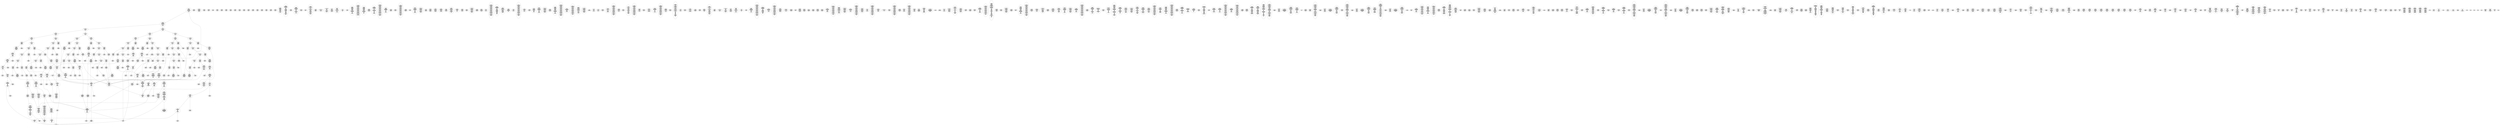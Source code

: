 /* Generated by GvGen v.1.0 (https://www.github.com/stricaud/gvgen) */

digraph G {
compound=true;
   node1 [label="[anywhere]"];
   node2 [label="# 0x0
PUSHX Data
PUSHX Data
MSTORE
PUSHX LogicData
CALLDATASIZE
LT
PUSHX Data
JUMPI
"];
   node3 [label="# 0xd
PUSHX Data
CALLDATALOAD
PUSHX BitData
SHR
PUSHX LogicData
GT
PUSHX Data
JUMPI
"];
   node4 [label="# 0x1e
PUSHX LogicData
GT
PUSHX Data
JUMPI
"];
   node5 [label="# 0x29
PUSHX LogicData
GT
PUSHX Data
JUMPI
"];
   node6 [label="# 0x34
PUSHX LogicData
EQ
PUSHX Data
JUMPI
"];
   node7 [label="# 0x3f
PUSHX LogicData
EQ
PUSHX Data
JUMPI
"];
   node8 [label="# 0x4a
PUSHX LogicData
EQ
PUSHX Data
JUMPI
"];
   node9 [label="# 0x55
PUSHX LogicData
EQ
PUSHX Data
JUMPI
"];
   node10 [label="# 0x60
PUSHX LogicData
EQ
PUSHX Data
JUMPI
"];
   node11 [label="# 0x6b
PUSHX Data
REVERT
"];
   node12 [label="# 0x6f
JUMPDEST
PUSHX LogicData
EQ
PUSHX Data
JUMPI
"];
   node13 [label="# 0x7b
PUSHX LogicData
EQ
PUSHX Data
JUMPI
"];
   node14 [label="# 0x86
PUSHX LogicData
EQ
PUSHX Data
JUMPI
"];
   node15 [label="# 0x91
PUSHX LogicData
EQ
PUSHX Data
JUMPI
"];
   node16 [label="# 0x9c
PUSHX LogicData
EQ
PUSHX Data
JUMPI
"];
   node17 [label="# 0xa7
PUSHX Data
REVERT
"];
   node18 [label="# 0xab
JUMPDEST
PUSHX LogicData
GT
PUSHX Data
JUMPI
"];
   node19 [label="# 0xb7
PUSHX LogicData
EQ
PUSHX Data
JUMPI
"];
   node20 [label="# 0xc2
PUSHX LogicData
EQ
PUSHX Data
JUMPI
"];
   node21 [label="# 0xcd
PUSHX LogicData
EQ
PUSHX Data
JUMPI
"];
   node22 [label="# 0xd8
PUSHX LogicData
EQ
PUSHX Data
JUMPI
"];
   node23 [label="# 0xe3
PUSHX LogicData
EQ
PUSHX Data
JUMPI
"];
   node24 [label="# 0xee
PUSHX Data
REVERT
"];
   node25 [label="# 0xf2
JUMPDEST
PUSHX LogicData
EQ
PUSHX Data
JUMPI
"];
   node26 [label="# 0xfe
PUSHX LogicData
EQ
PUSHX Data
JUMPI
"];
   node27 [label="# 0x109
PUSHX LogicData
EQ
PUSHX Data
JUMPI
"];
   node28 [label="# 0x114
PUSHX LogicData
EQ
PUSHX Data
JUMPI
"];
   node29 [label="# 0x11f
PUSHX LogicData
EQ
PUSHX Data
JUMPI
"];
   node30 [label="# 0x12a
PUSHX Data
REVERT
"];
   node31 [label="# 0x12e
JUMPDEST
PUSHX LogicData
GT
PUSHX Data
JUMPI
"];
   node32 [label="# 0x13a
PUSHX LogicData
GT
PUSHX Data
JUMPI
"];
   node33 [label="# 0x145
PUSHX LogicData
EQ
PUSHX Data
JUMPI
"];
   node34 [label="# 0x150
PUSHX LogicData
EQ
PUSHX Data
JUMPI
"];
   node35 [label="# 0x15b
PUSHX LogicData
EQ
PUSHX Data
JUMPI
"];
   node36 [label="# 0x166
PUSHX LogicData
EQ
PUSHX Data
JUMPI
"];
   node37 [label="# 0x171
PUSHX LogicData
EQ
PUSHX Data
JUMPI
"];
   node38 [label="# 0x17c
PUSHX Data
REVERT
"];
   node39 [label="# 0x180
JUMPDEST
PUSHX LogicData
EQ
PUSHX Data
JUMPI
"];
   node40 [label="# 0x18c
PUSHX LogicData
EQ
PUSHX Data
JUMPI
"];
   node41 [label="# 0x197
PUSHX LogicData
EQ
PUSHX Data
JUMPI
"];
   node42 [label="# 0x1a2
PUSHX LogicData
EQ
PUSHX Data
JUMPI
"];
   node43 [label="# 0x1ad
PUSHX LogicData
EQ
PUSHX Data
JUMPI
"];
   node44 [label="# 0x1b8
PUSHX Data
REVERT
"];
   node45 [label="# 0x1bc
JUMPDEST
PUSHX LogicData
GT
PUSHX Data
JUMPI
"];
   node46 [label="# 0x1c8
PUSHX LogicData
EQ
PUSHX Data
JUMPI
"];
   node47 [label="# 0x1d3
PUSHX LogicData
EQ
PUSHX Data
JUMPI
"];
   node48 [label="# 0x1de
PUSHX LogicData
EQ
PUSHX Data
JUMPI
"];
   node49 [label="# 0x1e9
PUSHX LogicData
EQ
PUSHX Data
JUMPI
"];
   node50 [label="# 0x1f4
PUSHX LogicData
EQ
PUSHX Data
JUMPI
"];
   node51 [label="# 0x1ff
PUSHX Data
REVERT
"];
   node52 [label="# 0x203
JUMPDEST
PUSHX LogicData
EQ
PUSHX Data
JUMPI
"];
   node53 [label="# 0x20f
PUSHX LogicData
EQ
PUSHX Data
JUMPI
"];
   node54 [label="# 0x21a
PUSHX LogicData
EQ
PUSHX Data
JUMPI
"];
   node55 [label="# 0x225
PUSHX LogicData
EQ
PUSHX Data
JUMPI
"];
   node56 [label="# 0x230
JUMPDEST
PUSHX Data
REVERT
"];
   node57 [label="# 0x235
JUMPDEST
CALLVALUE
ISZERO
PUSHX Data
JUMPI
"];
   node58 [label="# 0x23d
PUSHX Data
REVERT
"];
   node59 [label="# 0x241
JUMPDEST
PUSHX Data
PUSHX Data
CALLDATASIZE
PUSHX Data
PUSHX Data
JUMP
"];
   node60 [label="# 0x250
JUMPDEST
PUSHX Data
JUMP
"];
   node61 [label="# 0x255
JUMPDEST
PUSHX MemData
MLOAD
ISZERO
ISZERO
MSTORE
PUSHX ArithData
ADD
"];
   node62 [label="# 0x261
JUMPDEST
PUSHX MemData
MLOAD
SUB
RETURN
"];
   node63 [label="# 0x26a
JUMPDEST
CALLVALUE
ISZERO
PUSHX Data
JUMPI
"];
   node64 [label="# 0x272
PUSHX Data
REVERT
"];
   node65 [label="# 0x276
JUMPDEST
PUSHX Data
PUSHX Data
JUMP
"];
   node66 [label="# 0x27f
JUMPDEST
PUSHX MemData
MLOAD
PUSHX Data
PUSHX Data
JUMP
"];
   node67 [label="# 0x28c
JUMPDEST
CALLVALUE
ISZERO
PUSHX Data
JUMPI
"];
   node68 [label="# 0x294
PUSHX Data
REVERT
"];
   node69 [label="# 0x298
JUMPDEST
PUSHX Data
PUSHX Data
CALLDATASIZE
PUSHX Data
PUSHX Data
JUMP
"];
   node70 [label="# 0x2a7
JUMPDEST
PUSHX Data
JUMP
"];
   node71 [label="# 0x2ac
JUMPDEST
PUSHX MemData
MLOAD
PUSHX ArithData
PUSHX BitData
PUSHX BitData
SHL
SUB
AND
MSTORE
PUSHX ArithData
ADD
PUSHX Data
JUMP
"];
   node72 [label="# 0x2c4
JUMPDEST
CALLVALUE
ISZERO
PUSHX Data
JUMPI
"];
   node73 [label="# 0x2cc
PUSHX Data
REVERT
"];
   node74 [label="# 0x2d0
JUMPDEST
PUSHX Data
PUSHX Data
CALLDATASIZE
PUSHX Data
PUSHX Data
JUMP
"];
   node75 [label="# 0x2df
JUMPDEST
PUSHX Data
JUMP
"];
   node76 [label="# 0x2e4
JUMPDEST
STOP
"];
   node77 [label="# 0x2e6
JUMPDEST
CALLVALUE
ISZERO
PUSHX Data
JUMPI
"];
   node78 [label="# 0x2ee
PUSHX Data
REVERT
"];
   node79 [label="# 0x2f2
JUMPDEST
PUSHX Data
PUSHX Data
CALLDATASIZE
PUSHX Data
PUSHX Data
JUMP
"];
   node80 [label="# 0x301
JUMPDEST
PUSHX Data
JUMP
"];
   node81 [label="# 0x306
JUMPDEST
CALLVALUE
ISZERO
PUSHX Data
JUMPI
"];
   node82 [label="# 0x30e
PUSHX Data
REVERT
"];
   node83 [label="# 0x312
JUMPDEST
PUSHX StorData
SLOAD
"];
   node84 [label="# 0x317
JUMPDEST
PUSHX MemData
MLOAD
MSTORE
PUSHX ArithData
ADD
PUSHX Data
JUMP
"];
   node85 [label="# 0x325
JUMPDEST
CALLVALUE
ISZERO
PUSHX Data
JUMPI
"];
   node86 [label="# 0x32d
PUSHX Data
REVERT
"];
   node87 [label="# 0x331
JUMPDEST
PUSHX StorData
SLOAD
PUSHX Data
PUSHX ArithData
PUSHX BitData
PUSHX BitData
SHL
SUB
AND
JUMP
"];
   node88 [label="# 0x345
JUMPDEST
CALLVALUE
ISZERO
PUSHX Data
JUMPI
"];
   node89 [label="# 0x34d
PUSHX Data
REVERT
"];
   node90 [label="# 0x351
JUMPDEST
PUSHX Data
PUSHX Data
CALLDATASIZE
PUSHX Data
PUSHX Data
JUMP
"];
   node91 [label="# 0x360
JUMPDEST
PUSHX Data
JUMP
"];
   node92 [label="# 0x365
JUMPDEST
CALLVALUE
ISZERO
PUSHX Data
JUMPI
"];
   node93 [label="# 0x36d
PUSHX Data
REVERT
"];
   node94 [label="# 0x371
JUMPDEST
PUSHX StorData
SLOAD
PUSHX Data
PUSHX ArithData
PUSHX BitData
PUSHX BitData
SHL
SUB
AND
JUMP
"];
   node95 [label="# 0x385
JUMPDEST
CALLVALUE
ISZERO
PUSHX Data
JUMPI
"];
   node96 [label="# 0x38d
PUSHX Data
REVERT
"];
   node97 [label="# 0x391
JUMPDEST
PUSHX Data
PUSHX StorData
SLOAD
JUMP
"];
   node98 [label="# 0x39b
JUMPDEST
CALLVALUE
ISZERO
PUSHX Data
JUMPI
"];
   node99 [label="# 0x3a3
PUSHX Data
REVERT
"];
   node100 [label="# 0x3a7
JUMPDEST
PUSHX Data
PUSHX Data
CALLDATASIZE
PUSHX Data
PUSHX Data
JUMP
"];
   node101 [label="# 0x3b6
JUMPDEST
PUSHX Data
JUMP
"];
   node102 [label="# 0x3bb
JUMPDEST
CALLVALUE
ISZERO
PUSHX Data
JUMPI
"];
   node103 [label="# 0x3c3
PUSHX Data
REVERT
"];
   node104 [label="# 0x3c7
JUMPDEST
PUSHX Data
PUSHX Data
JUMP
"];
   node105 [label="# 0x3d7
JUMPDEST
CALLVALUE
ISZERO
PUSHX Data
JUMPI
"];
   node106 [label="# 0x3df
PUSHX Data
REVERT
"];
   node107 [label="# 0x3e3
JUMPDEST
PUSHX Data
PUSHX Data
JUMP
"];
   node108 [label="# 0x3ec
JUMPDEST
CALLVALUE
ISZERO
PUSHX Data
JUMPI
"];
   node109 [label="# 0x3f4
PUSHX Data
REVERT
"];
   node110 [label="# 0x3f8
JUMPDEST
PUSHX Data
PUSHX Data
CALLDATASIZE
PUSHX Data
PUSHX Data
JUMP
"];
   node111 [label="# 0x407
JUMPDEST
PUSHX Data
JUMP
"];
   node112 [label="# 0x40c
JUMPDEST
CALLVALUE
ISZERO
PUSHX Data
JUMPI
"];
   node113 [label="# 0x414
PUSHX Data
REVERT
"];
   node114 [label="# 0x418
JUMPDEST
PUSHX StorData
SLOAD
PUSHX Data
PUSHX BitData
AND
JUMP
"];
   node115 [label="# 0x427
JUMPDEST
PUSHX MemData
MLOAD
PUSHX BitData
AND
MSTORE
PUSHX ArithData
ADD
PUSHX Data
JUMP
"];
   node116 [label="# 0x43a
JUMPDEST
CALLVALUE
ISZERO
PUSHX Data
JUMPI
"];
   node117 [label="# 0x442
PUSHX Data
REVERT
"];
   node118 [label="# 0x446
JUMPDEST
PUSHX Data
PUSHX Data
CALLDATASIZE
PUSHX Data
PUSHX Data
JUMP
"];
   node119 [label="# 0x455
JUMPDEST
PUSHX Data
JUMP
"];
   node120 [label="# 0x45a
JUMPDEST
CALLVALUE
ISZERO
PUSHX Data
JUMPI
"];
   node121 [label="# 0x462
PUSHX Data
REVERT
"];
   node122 [label="# 0x466
JUMPDEST
PUSHX Data
PUSHX Data
CALLDATASIZE
PUSHX Data
PUSHX Data
JUMP
"];
   node123 [label="# 0x475
JUMPDEST
PUSHX Data
JUMP
"];
   node124 [label="# 0x47a
JUMPDEST
CALLVALUE
ISZERO
PUSHX Data
JUMPI
"];
   node125 [label="# 0x482
PUSHX Data
REVERT
"];
   node126 [label="# 0x486
JUMPDEST
PUSHX StorData
SLOAD
PUSHX BitData
PUSHX BitData
SHL
DIV
PUSHX BitData
AND
PUSHX Data
JUMP
"];
   node127 [label="# 0x499
JUMPDEST
CALLVALUE
ISZERO
PUSHX Data
JUMPI
"];
   node128 [label="# 0x4a1
PUSHX Data
REVERT
"];
   node129 [label="# 0x4a5
JUMPDEST
PUSHX Data
PUSHX Data
CALLDATASIZE
PUSHX Data
PUSHX Data
JUMP
"];
   node130 [label="# 0x4b4
JUMPDEST
PUSHX Data
JUMP
"];
   node131 [label="# 0x4b9
JUMPDEST
CALLVALUE
ISZERO
PUSHX Data
JUMPI
"];
   node132 [label="# 0x4c1
PUSHX Data
REVERT
"];
   node133 [label="# 0x4c5
JUMPDEST
PUSHX Data
PUSHX Data
CALLDATASIZE
PUSHX Data
PUSHX Data
JUMP
"];
   node134 [label="# 0x4d4
JUMPDEST
PUSHX Data
JUMP
"];
   node135 [label="# 0x4d9
JUMPDEST
CALLVALUE
ISZERO
PUSHX Data
JUMPI
"];
   node136 [label="# 0x4e1
PUSHX Data
REVERT
"];
   node137 [label="# 0x4e5
JUMPDEST
PUSHX Data
PUSHX Data
JUMP
"];
   node138 [label="# 0x4ee
JUMPDEST
CALLVALUE
ISZERO
PUSHX Data
JUMPI
"];
   node139 [label="# 0x4f6
PUSHX Data
REVERT
"];
   node140 [label="# 0x4fa
JUMPDEST
PUSHX Data
PUSHX Data
CALLDATASIZE
PUSHX Data
PUSHX Data
JUMP
"];
   node141 [label="# 0x509
JUMPDEST
PUSHX Data
JUMP
"];
   node142 [label="# 0x50e
JUMPDEST
CALLVALUE
ISZERO
PUSHX Data
JUMPI
"];
   node143 [label="# 0x516
PUSHX Data
REVERT
"];
   node144 [label="# 0x51a
JUMPDEST
PUSHX Data
PUSHX Data
JUMP
"];
   node145 [label="# 0x523
JUMPDEST
CALLVALUE
ISZERO
PUSHX Data
JUMPI
"];
   node146 [label="# 0x52b
PUSHX Data
REVERT
"];
   node147 [label="# 0x52f
JUMPDEST
PUSHX Data
PUSHX Data
CALLDATASIZE
PUSHX Data
PUSHX Data
JUMP
"];
   node148 [label="# 0x53e
JUMPDEST
PUSHX Data
JUMP
"];
   node149 [label="# 0x543
JUMPDEST
CALLVALUE
ISZERO
PUSHX Data
JUMPI
"];
   node150 [label="# 0x54b
PUSHX Data
REVERT
"];
   node151 [label="# 0x54f
JUMPDEST
PUSHX StorData
SLOAD
PUSHX ArithData
PUSHX BitData
PUSHX BitData
SHL
SUB
AND
PUSHX Data
JUMP
"];
   node152 [label="# 0x561
JUMPDEST
CALLVALUE
ISZERO
PUSHX Data
JUMPI
"];
   node153 [label="# 0x569
PUSHX Data
REVERT
"];
   node154 [label="# 0x56d
JUMPDEST
PUSHX Data
PUSHX Data
JUMP
"];
   node155 [label="# 0x576
JUMPDEST
PUSHX Data
PUSHX Data
CALLDATASIZE
PUSHX Data
PUSHX Data
JUMP
"];
   node156 [label="# 0x584
JUMPDEST
PUSHX Data
JUMP
"];
   node157 [label="# 0x589
JUMPDEST
CALLVALUE
ISZERO
PUSHX Data
JUMPI
"];
   node158 [label="# 0x591
PUSHX Data
REVERT
"];
   node159 [label="# 0x595
JUMPDEST
PUSHX Data
PUSHX Data
CALLDATASIZE
PUSHX Data
PUSHX Data
JUMP
"];
   node160 [label="# 0x5a4
JUMPDEST
PUSHX Data
JUMP
"];
   node161 [label="# 0x5a9
JUMPDEST
CALLVALUE
ISZERO
PUSHX Data
JUMPI
"];
   node162 [label="# 0x5b1
PUSHX Data
REVERT
"];
   node163 [label="# 0x5b5
JUMPDEST
PUSHX Data
PUSHX Data
JUMP
"];
   node164 [label="# 0x5be
JUMPDEST
CALLVALUE
ISZERO
PUSHX Data
JUMPI
"];
   node165 [label="# 0x5c6
PUSHX Data
REVERT
"];
   node166 [label="# 0x5ca
JUMPDEST
PUSHX Data
PUSHX Data
CALLDATASIZE
PUSHX Data
PUSHX Data
JUMP
"];
   node167 [label="# 0x5d9
JUMPDEST
PUSHX Data
JUMP
"];
   node168 [label="# 0x5de
JUMPDEST
CALLVALUE
ISZERO
PUSHX Data
JUMPI
"];
   node169 [label="# 0x5e6
PUSHX Data
REVERT
"];
   node170 [label="# 0x5ea
JUMPDEST
PUSHX Data
PUSHX Data
JUMP
"];
   node171 [label="# 0x5f5
JUMPDEST
CALLVALUE
ISZERO
PUSHX Data
JUMPI
"];
   node172 [label="# 0x5fd
PUSHX Data
REVERT
"];
   node173 [label="# 0x601
JUMPDEST
PUSHX Data
PUSHX Data
CALLDATASIZE
PUSHX Data
PUSHX Data
JUMP
"];
   node174 [label="# 0x610
JUMPDEST
PUSHX Data
JUMP
"];
   node175 [label="# 0x615
JUMPDEST
CALLVALUE
ISZERO
PUSHX Data
JUMPI
"];
   node176 [label="# 0x61d
PUSHX Data
REVERT
"];
   node177 [label="# 0x621
JUMPDEST
PUSHX Data
PUSHX Data
JUMP
"];
   node178 [label="# 0x62b
JUMPDEST
CALLVALUE
ISZERO
PUSHX Data
JUMPI
"];
   node179 [label="# 0x633
PUSHX Data
REVERT
"];
   node180 [label="# 0x637
JUMPDEST
PUSHX Data
PUSHX Data
JUMP
"];
   node181 [label="# 0x647
JUMPDEST
CALLVALUE
ISZERO
PUSHX Data
JUMPI
"];
   node182 [label="# 0x64f
PUSHX Data
REVERT
"];
   node183 [label="# 0x653
JUMPDEST
PUSHX Data
PUSHX Data
CALLDATASIZE
PUSHX Data
PUSHX Data
JUMP
"];
   node184 [label="# 0x662
JUMPDEST
PUSHX Data
PUSHX Data
MSTORE
PUSHX Data
MSTORE
PUSHX Data
SHA3
SLOAD
PUSHX BitData
AND
JUMP
"];
   node185 [label="# 0x677
JUMPDEST
CALLVALUE
ISZERO
PUSHX Data
JUMPI
"];
   node186 [label="# 0x67f
PUSHX Data
REVERT
"];
   node187 [label="# 0x683
JUMPDEST
PUSHX Data
PUSHX StorData
SLOAD
JUMP
"];
   node188 [label="# 0x68d
JUMPDEST
CALLVALUE
ISZERO
PUSHX Data
JUMPI
"];
   node189 [label="# 0x695
PUSHX Data
REVERT
"];
   node190 [label="# 0x699
JUMPDEST
PUSHX Data
PUSHX Data
CALLDATASIZE
PUSHX Data
PUSHX Data
JUMP
"];
   node191 [label="# 0x6a8
JUMPDEST
PUSHX ArithData
PUSHX BitData
PUSHX BitData
SHL
SUB
AND
PUSHX Data
MSTORE
PUSHX Data
PUSHX Data
MSTORE
PUSHX Data
SHA3
AND
MSTORE
MSTORE
SHA3
SLOAD
PUSHX BitData
AND
JUMP
"];
   node192 [label="# 0x6d6
JUMPDEST
CALLVALUE
ISZERO
PUSHX Data
JUMPI
"];
   node193 [label="# 0x6de
PUSHX Data
REVERT
"];
   node194 [label="# 0x6e2
JUMPDEST
PUSHX Data
PUSHX Data
CALLDATASIZE
PUSHX Data
PUSHX Data
JUMP
"];
   node195 [label="# 0x6f1
JUMPDEST
PUSHX Data
JUMP
"];
   node196 [label="# 0x6f6
JUMPDEST
CALLVALUE
ISZERO
PUSHX Data
JUMPI
"];
   node197 [label="# 0x6fe
PUSHX Data
REVERT
"];
   node198 [label="# 0x702
JUMPDEST
PUSHX Data
PUSHX Data
JUMP
"];
   node199 [label="# 0x72a
JUMPDEST
PUSHX Data
PUSHX ArithData
PUSHX BitData
PUSHX BitData
SHL
SUB
NOT
AND
PUSHX BitData
PUSHX BitData
SHL
EQ
PUSHX Data
JUMPI
"];
   node200 [label="# 0x746
PUSHX Data
PUSHX Data
JUMP
"];
   node201 [label="# 0x74f
JUMPDEST
JUMP
"];
   node202 [label="# 0x755
JUMPDEST
PUSHX Data
PUSHX StorData
SLOAD
PUSHX Data
PUSHX Data
JUMP
"];
   node203 [label="# 0x764
JUMPDEST
PUSHX ArithData
ADD
PUSHX ArithData
DIV
MUL
PUSHX ArithData
ADD
PUSHX MemData
MLOAD
ADD
PUSHX Data
MSTORE
MSTORE
PUSHX ArithData
ADD
SLOAD
PUSHX Data
PUSHX Data
JUMP
"];
   node204 [label="# 0x790
JUMPDEST
ISZERO
PUSHX Data
JUMPI
"];
   node205 [label="# 0x797
PUSHX LogicData
LT
PUSHX Data
JUMPI
"];
   node206 [label="# 0x79f
PUSHX ArithData
SLOAD
DIV
MUL
MSTORE
PUSHX ArithData
ADD
PUSHX Data
JUMP
"];
   node207 [label="# 0x7b2
JUMPDEST
ADD
PUSHX Data
MSTORE
PUSHX Data
PUSHX Data
SHA3
"];
   node208 [label="# 0x7c0
JUMPDEST
SLOAD
MSTORE
PUSHX ArithData
ADD
PUSHX ArithData
ADD
GT
PUSHX Data
JUMPI
"];
   node209 [label="# 0x7d4
SUB
PUSHX BitData
AND
ADD
"];
   node210 [label="# 0x7dd
JUMPDEST
JUMP
"];
   node211 [label="# 0x7e7
JUMPDEST
PUSHX Data
MSTORE
PUSHX Data
PUSHX Data
MSTORE
PUSHX Data
SHA3
SLOAD
PUSHX ArithData
PUSHX BitData
PUSHX BitData
SHL
SUB
AND
PUSHX Data
JUMPI
"];
   node212 [label="# 0x804
PUSHX MemData
MLOAD
PUSHX BitData
PUSHX BitData
SHL
MSTORE
PUSHX Data
PUSHX ArithData
ADD
MSTORE
PUSHX Data
PUSHX ArithData
ADD
MSTORE
PUSHX Data
PUSHX ArithData
ADD
MSTORE
PUSHX BitData
PUSHX BitData
SHL
PUSHX ArithData
ADD
MSTORE
PUSHX ArithData
ADD
"];
   node213 [label="# 0x85c
JUMPDEST
PUSHX MemData
MLOAD
SUB
REVERT
"];
   node214 [label="# 0x865
JUMPDEST
PUSHX Data
MSTORE
PUSHX Data
PUSHX Data
MSTORE
PUSHX Data
SHA3
SLOAD
PUSHX ArithData
PUSHX BitData
PUSHX BitData
SHL
SUB
AND
JUMP
"];
   node215 [label="# 0x881
JUMPDEST
PUSHX Data
PUSHX Data
PUSHX Data
JUMP
"];
   node216 [label="# 0x88c
JUMPDEST
PUSHX ArithData
PUSHX BitData
PUSHX BitData
SHL
SUB
AND
PUSHX ArithData
PUSHX BitData
PUSHX BitData
SHL
SUB
AND
EQ
ISZERO
PUSHX Data
JUMPI
"];
   node217 [label="# 0x8a9
PUSHX MemData
MLOAD
PUSHX BitData
PUSHX BitData
SHL
MSTORE
PUSHX Data
PUSHX ArithData
ADD
MSTORE
PUSHX Data
PUSHX ArithData
ADD
MSTORE
PUSHX Data
PUSHX ArithData
ADD
MSTORE
PUSHX BitData
PUSHX BitData
SHL
PUSHX ArithData
ADD
MSTORE
PUSHX ArithData
ADD
PUSHX Data
JUMP
"];
   node218 [label="# 0x8fa
JUMPDEST
CALLER
PUSHX ArithData
PUSHX BitData
PUSHX BitData
SHL
SUB
AND
EQ
PUSHX Data
JUMPI
"];
   node219 [label="# 0x90c
PUSHX Data
CALLER
PUSHX Data
JUMP
"];
   node220 [label="# 0x916
JUMPDEST
PUSHX Data
JUMPI
"];
   node221 [label="# 0x91b
PUSHX MemData
MLOAD
PUSHX BitData
PUSHX BitData
SHL
MSTORE
PUSHX Data
PUSHX ArithData
ADD
MSTORE
PUSHX Data
PUSHX ArithData
ADD
MSTORE
PUSHX Data
PUSHX ArithData
ADD
MSTORE
PUSHX Data
PUSHX ArithData
ADD
MSTORE
PUSHX ArithData
ADD
PUSHX Data
JUMP
"];
   node222 [label="# 0x988
JUMPDEST
PUSHX Data
PUSHX Data
JUMP
"];
   node223 [label="# 0x992
JUMPDEST
JUMP
"];
   node224 [label="# 0x997
JUMPDEST
PUSHX StorData
SLOAD
PUSHX ArithData
PUSHX BitData
PUSHX BitData
SHL
SUB
AND
CALLER
EQ
PUSHX Data
JUMPI
"];
   node225 [label="# 0x9aa
PUSHX MemData
MLOAD
PUSHX BitData
PUSHX BitData
SHL
MSTORE
PUSHX ArithData
ADD
PUSHX Data
PUSHX Data
JUMP
"];
   node226 [label="# 0x9c1
JUMPDEST
ISZERO
PUSHX Data
JUMPI
"];
   node227 [label="# 0x9c8
TIMESTAMP
PUSHX Data
SSTORE
PUSHX Data
PUSHX Data
JUMP
"];
   node228 [label="# 0x9d3
JUMPDEST
JUMP
"];
   node229 [label="# 0x9d6
JUMPDEST
PUSHX StorData
SLOAD
PUSHX Data
TIMESTAMP
PUSHX Data
JUMP
"];
   node230 [label="# 0x9e3
JUMPDEST
PUSHX StorData
PUSHX Data
SLOAD
PUSHX Data
PUSHX Data
JUMP
"];
   node231 [label="# 0x9f4
JUMPDEST
SSTORE
PUSHX Data
PUSHX Data
JUMP
"];
   node232 [label="# 0xa02
JUMPDEST
PUSHX Data
PUSHX StorData
SLOAD
PUSHX MemData
MLOAD
PUSHX Data
MSTORE
PUSHX ArithData
ADD
JUMP
"];
   node233 [label="# 0xa35
JUMPDEST
PUSHX MemData
MLOAD
SUB
LOGX
JUMP
"];
   node234 [label="# 0xa40
JUMPDEST
PUSHX Data
CALLER
PUSHX Data
JUMP
"];
   node235 [label="# 0xa4a
JUMPDEST
PUSHX Data
JUMPI
"];
   node236 [label="# 0xa4f
PUSHX MemData
MLOAD
PUSHX BitData
PUSHX BitData
SHL
MSTORE
PUSHX ArithData
ADD
PUSHX Data
PUSHX Data
JUMP
"];
   node237 [label="# 0xa66
JUMPDEST
PUSHX Data
PUSHX Data
JUMP
"];
   node238 [label="# 0xa71
JUMPDEST
PUSHX Data
PUSHX Data
PUSHX Data
JUMP
"];
   node239 [label="# 0xa7c
JUMPDEST
LT
PUSHX Data
JUMPI
"];
   node240 [label="# 0xa83
PUSHX MemData
MLOAD
PUSHX BitData
PUSHX BitData
SHL
MSTORE
PUSHX Data
PUSHX ArithData
ADD
MSTORE
PUSHX Data
PUSHX ArithData
ADD
MSTORE
PUSHX Data
PUSHX ArithData
ADD
MSTORE
PUSHX BitData
PUSHX BitData
SHL
PUSHX ArithData
ADD
MSTORE
PUSHX ArithData
ADD
PUSHX Data
JUMP
"];
   node241 [label="# 0xade
JUMPDEST
PUSHX ArithData
PUSHX BitData
PUSHX BitData
SHL
SUB
AND
PUSHX Data
MSTORE
PUSHX Data
PUSHX Data
MSTORE
PUSHX Data
SHA3
MSTORE
MSTORE
SHA3
SLOAD
JUMP
"];
   node242 [label="# 0xb07
JUMPDEST
PUSHX StorData
SLOAD
PUSHX ArithData
PUSHX BitData
PUSHX BitData
SHL
SUB
AND
CALLER
EQ
PUSHX Data
JUMPI
"];
   node243 [label="# 0xb1a
PUSHX MemData
MLOAD
PUSHX BitData
PUSHX BitData
SHL
MSTORE
PUSHX ArithData
ADD
PUSHX Data
PUSHX Data
JUMP
"];
   node244 [label="# 0xb31
JUMPDEST
PUSHX StorData
SLOAD
PUSHX MemData
MLOAD
PUSHX ArithData
PUSHX BitData
PUSHX BitData
SHL
SUB
AND
SELFBALANCE
ISZERO
PUSHX ArithData
MUL
PUSHX Data
CALL
ISZERO
ISZERO
PUSHX Data
JUMPI
"];
   node245 [label="# 0xb61
RETURNDATASIZE
PUSHX Data
RETURNDATACOPY
RETURNDATASIZE
PUSHX Data
REVERT
"];
   node246 [label="# 0xb6a
JUMPDEST
PUSHX Data
PUSHX MemData
MLOAD
PUSHX ArithData
ADD
PUSHX Data
MSTORE
PUSHX Data
MSTORE
PUSHX Data
JUMP
"];
   node247 [label="# 0xb85
JUMPDEST
PUSHX Data
PUSHX Data
PUSHX StorData
SLOAD
JUMP
"];
   node248 [label="# 0xb90
JUMPDEST
LT
PUSHX Data
JUMPI
"];
   node249 [label="# 0xb97
PUSHX MemData
MLOAD
PUSHX BitData
PUSHX BitData
SHL
MSTORE
PUSHX Data
PUSHX ArithData
ADD
MSTORE
PUSHX Data
PUSHX ArithData
ADD
MSTORE
PUSHX Data
PUSHX ArithData
ADD
MSTORE
PUSHX BitData
PUSHX BitData
SHL
PUSHX ArithData
ADD
MSTORE
PUSHX ArithData
ADD
PUSHX Data
JUMP
"];
   node250 [label="# 0xbf3
JUMPDEST
PUSHX StorData
SLOAD
LT
PUSHX Data
JUMPI
"];
   node251 [label="# 0xbff
PUSHX Data
PUSHX Data
JUMP
"];
   node252 [label="# 0xc06
JUMPDEST
PUSHX Data
MSTORE
PUSHX Data
PUSHX Data
SHA3
ADD
SLOAD
JUMP
"];
   node253 [label="# 0xc18
JUMPDEST
PUSHX StorData
SLOAD
PUSHX ArithData
PUSHX BitData
PUSHX BitData
SHL
SUB
AND
CALLER
EQ
PUSHX Data
JUMPI
"];
   node254 [label="# 0xc2b
PUSHX MemData
MLOAD
PUSHX BitData
PUSHX BitData
SHL
MSTORE
PUSHX ArithData
ADD
PUSHX Data
PUSHX Data
JUMP
"];
   node255 [label="# 0xc42
JUMPDEST
PUSHX Data
PUSHX Data
PUSHX Data
JUMP
"];
   node256 [label="# 0xc4e
JUMPDEST
PUSHX Data
MSTORE
PUSHX Data
PUSHX Data
MSTORE
PUSHX Data
SHA3
SLOAD
PUSHX ArithData
PUSHX BitData
PUSHX BitData
SHL
SUB
AND
PUSHX Data
JUMPI
"];
   node257 [label="# 0xc6c
PUSHX MemData
MLOAD
PUSHX BitData
PUSHX BitData
SHL
MSTORE
PUSHX Data
PUSHX ArithData
ADD
MSTORE
PUSHX Data
PUSHX ArithData
ADD
MSTORE
PUSHX Data
PUSHX ArithData
ADD
MSTORE
PUSHX BitData
PUSHX BitData
SHL
PUSHX ArithData
ADD
MSTORE
PUSHX ArithData
ADD
PUSHX Data
JUMP
"];
   node258 [label="# 0xcc5
JUMPDEST
PUSHX LogicData
PUSHX StorData
SLOAD
EQ
ISZERO
PUSHX Data
JUMPI
"];
   node259 [label="# 0xcd1
PUSHX MemData
MLOAD
PUSHX BitData
PUSHX BitData
SHL
MSTORE
PUSHX Data
PUSHX ArithData
ADD
MSTORE
PUSHX Data
PUSHX ArithData
ADD
MSTORE
PUSHX Data
PUSHX ArithData
ADD
MSTORE
PUSHX ArithData
ADD
PUSHX Data
JUMP
"];
   node260 [label="# 0xd18
JUMPDEST
PUSHX Data
PUSHX Data
SSTORE
PUSHX StorData
SLOAD
PUSHX BitData
PUSHX BitData
SHL
DIV
PUSHX BitData
AND
ISZERO
PUSHX Data
JUMPI
"];
   node261 [label="# 0xd30
PUSHX MemData
MLOAD
PUSHX BitData
PUSHX BitData
SHL
MSTORE
PUSHX ArithData
ADD
PUSHX Data
PUSHX Data
JUMP
"];
   node262 [label="# 0xd47
JUMPDEST
PUSHX Data
"];
   node263 [label="# 0xd4a
JUMPDEST
LT
ISZERO
PUSHX Data
JUMPI
"];
   node264 [label="# 0xd53
PUSHX Data
LT
PUSHX Data
JUMPI
"];
   node265 [label="# 0xd60
PUSHX Data
PUSHX Data
JUMP
"];
   node266 [label="# 0xd67
JUMPDEST
PUSHX ArithData
MUL
ADD
CALLDATALOAD
GT
ISZERO
PUSHX Data
JUMPI
"];
   node267 [label="# 0xd75
PUSHX MemData
MLOAD
PUSHX BitData
PUSHX BitData
SHL
MSTORE
PUSHX Data
PUSHX ArithData
ADD
MSTORE
PUSHX Data
PUSHX ArithData
ADD
MSTORE
PUSHX BitData
PUSHX BitData
SHL
PUSHX ArithData
ADD
MSTORE
PUSHX ArithData
ADD
PUSHX Data
JUMP
"];
   node268 [label="# 0xdb3
JUMPDEST
PUSHX Data
PUSHX Data
LT
PUSHX Data
JUMPI
"];
   node269 [label="# 0xdc2
PUSHX Data
PUSHX Data
JUMP
"];
   node270 [label="# 0xdc9
JUMPDEST
PUSHX ArithData
MUL
ADD
CALLDATALOAD
MSTORE
ADD
MSTORE
PUSHX ArithData
ADD
PUSHX Data
SHA3
SLOAD
PUSHX BitData
AND
ISZERO
PUSHX Data
JUMPI
"];
   node271 [label="# 0xdec
PUSHX MemData
MLOAD
PUSHX BitData
PUSHX BitData
SHL
MSTORE
PUSHX Data
PUSHX ArithData
ADD
MSTORE
PUSHX Data
PUSHX ArithData
ADD
MSTORE
PUSHX BitData
PUSHX BitData
SHL
PUSHX ArithData
ADD
MSTORE
PUSHX ArithData
ADD
PUSHX Data
JUMP
"];
   node272 [label="# 0xe2b
JUMPDEST
CALLER
PUSHX Data
LT
PUSHX Data
JUMPI
"];
   node273 [label="# 0xe3a
PUSHX Data
PUSHX Data
JUMP
"];
   node274 [label="# 0xe41
JUMPDEST
PUSHX ArithData
MUL
ADD
CALLDATALOAD
PUSHX Data
JUMP
"];
   node275 [label="# 0xe4d
JUMPDEST
PUSHX ArithData
PUSHX BitData
PUSHX BitData
SHL
SUB
AND
EQ
PUSHX Data
JUMPI
"];
   node276 [label="# 0xe5c
PUSHX MemData
MLOAD
PUSHX BitData
PUSHX BitData
SHL
MSTORE
PUSHX Data
PUSHX ArithData
ADD
MSTORE
PUSHX Data
PUSHX ArithData
ADD
MSTORE
PUSHX BitData
PUSHX BitData
SHL
PUSHX ArithData
ADD
MSTORE
PUSHX ArithData
ADD
PUSHX Data
JUMP
"];
   node277 [label="# 0xe92
JUMPDEST
PUSHX Data
PUSHX Data
PUSHX Data
LT
PUSHX Data
JUMPI
"];
   node278 [label="# 0xea3
PUSHX Data
PUSHX Data
JUMP
"];
   node279 [label="# 0xeaa
JUMPDEST
PUSHX ArithData
MUL
ADD
CALLDATALOAD
MSTORE
PUSHX ArithData
ADD
MSTORE
PUSHX ArithData
ADD
PUSHX Data
SHA3
PUSHX ArithData
PUSHX ArithData
EXP
SLOAD
PUSHX ArithData
MUL
NOT
AND
ISZERO
ISZERO
MUL
OR
SSTORE
PUSHX Data
PUSHX Data
CALLER
JUMP
"];
   node280 [label="# 0xee0
JUMPDEST
LT
PUSHX Data
JUMPI
"];
   node281 [label="# 0xeeb
PUSHX Data
PUSHX Data
JUMP
"];
   node282 [label="# 0xef2
JUMPDEST
PUSHX ArithData
MUL
ADD
CALLDATALOAD
PUSHX Data
JUMP
"];
   node283 [label="# 0xefe
JUMPDEST
PUSHX Data
PUSHX Data
JUMP
"];
   node284 [label="# 0xf08
JUMPDEST
PUSHX Data
JUMP
"];
   node285 [label="# 0xf10
JUMPDEST
PUSHX Data
PUSHX Data
SSTORE
JUMP
"];
   node286 [label="# 0xf1a
JUMPDEST
PUSHX StorData
SLOAD
PUSHX Data
PUSHX Data
JUMP
"];
   node287 [label="# 0xf27
JUMPDEST
PUSHX ArithData
ADD
PUSHX ArithData
DIV
MUL
PUSHX ArithData
ADD
PUSHX MemData
MLOAD
ADD
PUSHX Data
MSTORE
MSTORE
PUSHX ArithData
ADD
SLOAD
PUSHX Data
PUSHX Data
JUMP
"];
   node288 [label="# 0xf53
JUMPDEST
ISZERO
PUSHX Data
JUMPI
"];
   node289 [label="# 0xf5a
PUSHX LogicData
LT
PUSHX Data
JUMPI
"];
   node290 [label="# 0xf62
PUSHX ArithData
SLOAD
DIV
MUL
MSTORE
PUSHX ArithData
ADD
PUSHX Data
JUMP
"];
   node291 [label="# 0xf75
JUMPDEST
ADD
PUSHX Data
MSTORE
PUSHX Data
PUSHX Data
SHA3
"];
   node292 [label="# 0xf83
JUMPDEST
SLOAD
MSTORE
PUSHX ArithData
ADD
PUSHX ArithData
ADD
GT
PUSHX Data
JUMPI
"];
   node293 [label="# 0xf97
SUB
PUSHX BitData
AND
ADD
"];
   node294 [label="# 0xfa0
JUMPDEST
JUMP
"];
   node295 [label="# 0xfa8
JUMPDEST
PUSHX Data
PUSHX ArithData
PUSHX BitData
PUSHX BitData
SHL
SUB
AND
PUSHX Data
JUMPI
"];
   node296 [label="# 0xfb9
PUSHX MemData
MLOAD
PUSHX BitData
PUSHX BitData
SHL
MSTORE
PUSHX Data
PUSHX ArithData
ADD
MSTORE
PUSHX Data
PUSHX ArithData
ADD
MSTORE
PUSHX Data
PUSHX ArithData
ADD
MSTORE
PUSHX BitData
PUSHX BitData
SHL
PUSHX ArithData
ADD
MSTORE
PUSHX ArithData
ADD
PUSHX Data
JUMP
"];
   node297 [label="# 0x1013
JUMPDEST
PUSHX ArithData
PUSHX BitData
PUSHX BitData
SHL
SUB
AND
PUSHX Data
MSTORE
PUSHX Data
PUSHX Data
MSTORE
PUSHX Data
SHA3
SLOAD
JUMP
"];
   node298 [label="# 0x102f
JUMPDEST
PUSHX StorData
SLOAD
PUSHX ArithData
PUSHX BitData
PUSHX BitData
SHL
SUB
AND
CALLER
EQ
PUSHX Data
JUMPI
"];
   node299 [label="# 0x1042
PUSHX MemData
MLOAD
PUSHX BitData
PUSHX BitData
SHL
MSTORE
PUSHX ArithData
ADD
PUSHX Data
PUSHX Data
JUMP
"];
   node300 [label="# 0x1059
JUMPDEST
PUSHX Data
PUSHX Data
PUSHX Data
JUMP
"];
   node301 [label="# 0x1063
JUMPDEST
JUMP
"];
   node302 [label="# 0x1065
JUMPDEST
PUSHX LogicData
PUSHX StorData
SLOAD
GT
PUSHX Data
JUMPI
"];
   node303 [label="# 0x1071
PUSHX MemData
MLOAD
PUSHX BitData
PUSHX BitData
SHL
MSTORE
PUSHX Data
PUSHX ArithData
ADD
MSTORE
PUSHX Data
PUSHX ArithData
ADD
MSTORE
PUSHX BitData
PUSHX BitData
SHL
PUSHX ArithData
ADD
MSTORE
PUSHX ArithData
ADD
PUSHX Data
JUMP
"];
   node304 [label="# 0x10b1
JUMPDEST
PUSHX Data
PUSHX StorData
SLOAD
TIMESTAMP
PUSHX Data
PUSHX Data
JUMP
"];
   node305 [label="# 0x10c1
JUMPDEST
PUSHX LogicData
LT
PUSHX Data
JUMPI
"];
   node306 [label="# 0x10ce
PUSHX Data
PUSHX Data
PUSHX Data
JUMP
"];
   node307 [label="# 0x10df
JUMPDEST
JUMP
"];
   node308 [label="# 0x10e6
JUMPDEST
PUSHX Data
PUSHX Data
PUSHX Data
PUSHX Data
PUSHX Data
JUMP
"];
   node309 [label="# 0x1104
JUMPDEST
PUSHX Data
PUSHX Data
PUSHX Data
JUMP
"];
   node310 [label="# 0x1111
JUMPDEST
PUSHX Data
PUSHX Data
JUMP
"];
   node311 [label="# 0x111b
JUMPDEST
PUSHX Data
PUSHX Data
JUMP
"];
   node312 [label="# 0x1125
JUMPDEST
PUSHX Data
PUSHX Data
PUSHX Data
JUMP
"];
   node313 [label="# 0x1137
JUMPDEST
PUSHX Data
PUSHX Data
JUMP
"];
   node314 [label="# 0x1141
JUMPDEST
PUSHX Data
PUSHX StorData
SLOAD
PUSHX Data
PUSHX Data
JUMP
"];
   node315 [label="# 0x1150
JUMPDEST
PUSHX LogicData
PUSHX StorData
SLOAD
EQ
ISZERO
PUSHX Data
JUMPI
"];
   node316 [label="# 0x115c
PUSHX MemData
MLOAD
PUSHX BitData
PUSHX BitData
SHL
MSTORE
PUSHX Data
PUSHX ArithData
ADD
MSTORE
PUSHX Data
PUSHX ArithData
ADD
MSTORE
PUSHX Data
PUSHX ArithData
ADD
MSTORE
PUSHX ArithData
ADD
PUSHX Data
JUMP
"];
   node317 [label="# 0x11a3
JUMPDEST
PUSHX Data
PUSHX Data
SSTORE
PUSHX StorData
SLOAD
PUSHX BitData
PUSHX BitData
SHL
DIV
PUSHX BitData
AND
ISZERO
PUSHX Data
JUMPI
"];
   node318 [label="# 0x11bb
PUSHX MemData
MLOAD
PUSHX BitData
PUSHX BitData
SHL
MSTORE
PUSHX ArithData
ADD
PUSHX Data
PUSHX Data
JUMP
"];
   node319 [label="# 0x11d2
JUMPDEST
PUSHX LogicData
PUSHX StorData
SLOAD
GT
PUSHX Data
JUMPI
"];
   node320 [label="# 0x11dd
PUSHX MemData
MLOAD
PUSHX BitData
PUSHX BitData
SHL
MSTORE
PUSHX Data
PUSHX ArithData
ADD
MSTORE
PUSHX Data
PUSHX ArithData
ADD
MSTORE
PUSHX BitData
PUSHX BitData
SHL
PUSHX ArithData
ADD
MSTORE
PUSHX ArithData
ADD
PUSHX Data
JUMP
"];
   node321 [label="# 0x121d
JUMPDEST
PUSHX StorData
SLOAD
PUSHX Data
PUSHX Data
PUSHX BitData
AND
PUSHX Data
JUMP
"];
   node322 [label="# 0x1251
JUMPDEST
GT
ISZERO
PUSHX Data
JUMPI
"];
   node323 [label="# 0x1258
PUSHX MemData
MLOAD
PUSHX BitData
PUSHX BitData
SHL
MSTORE
PUSHX Data
PUSHX ArithData
ADD
MSTORE
PUSHX Data
PUSHX ArithData
ADD
MSTORE
PUSHX BitData
PUSHX BitData
SHL
PUSHX ArithData
ADD
MSTORE
PUSHX ArithData
ADD
PUSHX Data
JUMP
"];
   node324 [label="# 0x1293
JUMPDEST
PUSHX LogicData
GT
ISZERO
PUSHX Data
JUMPI
"];
   node325 [label="# 0x129e
PUSHX LogicData
GT
ISZERO
"];
   node326 [label="# 0x12a4
JUMPDEST
PUSHX Data
JUMPI
"];
   node327 [label="# 0x12a9
PUSHX MemData
MLOAD
PUSHX BitData
PUSHX BitData
SHL
MSTORE
PUSHX Data
PUSHX ArithData
ADD
MSTORE
PUSHX Data
PUSHX ArithData
ADD
MSTORE
PUSHX BitData
PUSHX BitData
SHL
PUSHX ArithData
ADD
MSTORE
PUSHX ArithData
ADD
PUSHX Data
JUMP
"];
   node328 [label="# 0x12e6
JUMPDEST
PUSHX Data
PUSHX Data
PUSHX Data
JUMP
"];
   node329 [label="# 0x12f1
JUMPDEST
CALLVALUE
LT
ISZERO
PUSHX Data
JUMPI
"];
   node330 [label="# 0x12fc
PUSHX MemData
MLOAD
PUSHX BitData
PUSHX BitData
SHL
MSTORE
PUSHX Data
PUSHX ArithData
ADD
MSTORE
PUSHX Data
PUSHX ArithData
ADD
MSTORE
PUSHX BitData
PUSHX BitData
SHL
PUSHX ArithData
ADD
MSTORE
PUSHX ArithData
ADD
PUSHX Data
JUMP
"];
   node331 [label="# 0x1338
JUMPDEST
CALLVALUE
GT
ISZERO
PUSHX Data
JUMPI
"];
   node332 [label="# 0x1341
CALLER
PUSHX Data
PUSHX Data
CALLVALUE
PUSHX Data
JUMP
"];
   node333 [label="# 0x134e
JUMPDEST
PUSHX MemData
MLOAD
ISZERO
MUL
PUSHX Data
CALL
ISZERO
ISZERO
PUSHX Data
JUMPI
"];
   node334 [label="# 0x136d
RETURNDATASIZE
PUSHX Data
RETURNDATACOPY
RETURNDATASIZE
PUSHX Data
REVERT
"];
   node335 [label="# 0x1376
JUMPDEST
"];
   node336 [label="# 0x1378
JUMPDEST
PUSHX Data
"];
   node337 [label="# 0x137b
JUMPDEST
LT
ISZERO
PUSHX Data
JUMPI
"];
   node338 [label="# 0x1384
PUSHX StorData
SLOAD
PUSHX BitData
AND
PUSHX Data
PUSHX Data
PUSHX Data
JUMP
"];
   node339 [label="# 0x1397
JUMPDEST
PUSHX ArithData
EXP
SLOAD
PUSHX ArithData
MUL
NOT
AND
PUSHX BitData
AND
MUL
OR
SSTORE
PUSHX Data
PUSHX Data
CALLER
JUMP
"];
   node340 [label="# 0x13bc
JUMPDEST
PUSHX StorData
SLOAD
PUSHX Data
PUSHX BitData
AND
PUSHX Data
PUSHX Data
JUMP
"];
   node341 [label="# 0x13cf
JUMPDEST
PUSHX Data
JUMP
"];
   node342 [label="# 0x13d4
JUMPDEST
PUSHX Data
PUSHX Data
JUMP
"];
   node343 [label="# 0x13de
JUMPDEST
PUSHX Data
JUMP
"];
   node344 [label="# 0x13e6
JUMPDEST
PUSHX ArithData
PUSHX BitData
PUSHX BitData
SHL
SUB
AND
CALLER
EQ
ISZERO
PUSHX Data
JUMPI
"];
   node345 [label="# 0x13f8
PUSHX MemData
MLOAD
PUSHX BitData
PUSHX BitData
SHL
MSTORE
PUSHX Data
PUSHX ArithData
ADD
MSTORE
PUSHX Data
PUSHX ArithData
ADD
MSTORE
PUSHX Data
PUSHX ArithData
ADD
MSTORE
PUSHX ArithData
ADD
PUSHX Data
JUMP
"];
   node346 [label="# 0x143f
JUMPDEST
CALLER
PUSHX Data
MSTORE
PUSHX Data
PUSHX ArithData
MSTORE
PUSHX MemData
SHA3
PUSHX ArithData
PUSHX BitData
PUSHX BitData
SHL
SUB
AND
MSTORE
MSTORE
SHA3
SLOAD
PUSHX BitData
NOT
AND
ISZERO
ISZERO
OR
SSTORE
MLOAD
MSTORE
PUSHX Data
ADD
PUSHX MemData
MLOAD
SUB
LOGX
JUMP
"];
   node347 [label="# 0x14ab
JUMPDEST
PUSHX StorData
SLOAD
PUSHX ArithData
PUSHX BitData
PUSHX BitData
SHL
SUB
AND
CALLER
EQ
PUSHX Data
JUMPI
"];
   node348 [label="# 0x14be
PUSHX MemData
MLOAD
PUSHX BitData
PUSHX BitData
SHL
MSTORE
PUSHX ArithData
ADD
PUSHX Data
PUSHX Data
JUMP
"];
   node349 [label="# 0x14d5
JUMPDEST
PUSHX StorData
SLOAD
ISZERO
PUSHX Data
JUMPI
"];
   node350 [label="# 0x14de
PUSHX MemData
MLOAD
PUSHX BitData
PUSHX BitData
SHL
MSTORE
PUSHX Data
PUSHX ArithData
ADD
MSTORE
PUSHX Data
PUSHX ArithData
ADD
MSTORE
PUSHX BitData
PUSHX BitData
SHL
PUSHX ArithData
ADD
MSTORE
PUSHX ArithData
ADD
PUSHX Data
JUMP
"];
   node351 [label="# 0x1516
JUMPDEST
TIMESTAMP
PUSHX Data
SSTORE
PUSHX MemData
MLOAD
MSTORE
PUSHX Data
PUSHX ArithData
ADD
"];
   node352 [label="# 0x1548
JUMPDEST
PUSHX MemData
MLOAD
SUB
LOGX
JUMP
"];
   node353 [label="# 0x1552
JUMPDEST
PUSHX Data
CALLER
PUSHX Data
JUMP
"];
   node354 [label="# 0x155c
JUMPDEST
PUSHX Data
JUMPI
"];
   node355 [label="# 0x1561
PUSHX MemData
MLOAD
PUSHX BitData
PUSHX BitData
SHL
MSTORE
PUSHX ArithData
ADD
PUSHX Data
PUSHX Data
JUMP
"];
   node356 [label="# 0x1578
JUMPDEST
PUSHX Data
PUSHX Data
JUMP
"];
   node357 [label="# 0x1584
JUMPDEST
JUMP
"];
   node358 [label="# 0x158a
JUMPDEST
PUSHX Data
MSTORE
PUSHX Data
PUSHX Data
MSTORE
PUSHX Data
SHA3
SLOAD
PUSHX Data
PUSHX ArithData
PUSHX BitData
PUSHX BitData
SHL
SUB
AND
PUSHX Data
JUMPI
"];
   node359 [label="# 0x15aa
PUSHX MemData
MLOAD
PUSHX BitData
PUSHX BitData
SHL
MSTORE
PUSHX Data
PUSHX ArithData
ADD
MSTORE
PUSHX Data
PUSHX ArithData
ADD
MSTORE
PUSHX Data
PUSHX ArithData
ADD
MSTORE
PUSHX BitData
PUSHX BitData
SHL
PUSHX ArithData
ADD
MSTORE
PUSHX ArithData
ADD
PUSHX Data
JUMP
"];
   node360 [label="# 0x1609
JUMPDEST
PUSHX Data
PUSHX Data
PUSHX Data
JUMP
"];
   node361 [label="# 0x1613
JUMPDEST
PUSHX LogicData
MLOAD
GT
PUSHX Data
JUMPI
"];
   node362 [label="# 0x161f
PUSHX MemData
MLOAD
PUSHX ArithData
ADD
PUSHX Data
MSTORE
PUSHX Data
MSTORE
PUSHX Data
JUMP
"];
   node363 [label="# 0x1633
JUMPDEST
PUSHX Data
PUSHX Data
JUMP
"];
   node364 [label="# 0x163d
JUMPDEST
PUSHX MemData
MLOAD
PUSHX ArithData
ADD
PUSHX Data
PUSHX Data
JUMP
"];
   node365 [label="# 0x164e
JUMPDEST
PUSHX MemData
MLOAD
PUSHX ArithData
SUB
SUB
MSTORE
PUSHX Data
MSTORE
JUMP
"];
   node366 [label="# 0x1664
JUMPDEST
PUSHX StorData
SLOAD
PUSHX ArithData
PUSHX BitData
PUSHX BitData
SHL
SUB
AND
CALLER
EQ
PUSHX Data
JUMPI
"];
   node367 [label="# 0x1677
PUSHX MemData
MLOAD
PUSHX BitData
PUSHX BitData
SHL
MSTORE
PUSHX ArithData
ADD
PUSHX Data
PUSHX Data
JUMP
"];
   node368 [label="# 0x168e
JUMPDEST
PUSHX ArithData
PUSHX BitData
PUSHX BitData
SHL
SUB
AND
PUSHX Data
JUMPI
"];
   node369 [label="# 0x169d
PUSHX MemData
MLOAD
PUSHX BitData
PUSHX BitData
SHL
MSTORE
PUSHX Data
PUSHX ArithData
ADD
MSTORE
PUSHX Data
PUSHX ArithData
ADD
MSTORE
PUSHX Data
PUSHX ArithData
ADD
MSTORE
PUSHX BitData
PUSHX BitData
SHL
PUSHX ArithData
ADD
MSTORE
PUSHX ArithData
ADD
PUSHX Data
JUMP
"];
   node370 [label="# 0x16f3
JUMPDEST
PUSHX Data
PUSHX Data
JUMP
"];
   node371 [label="# 0x16fc
JUMPDEST
PUSHX Data
PUSHX ArithData
PUSHX BitData
PUSHX BitData
SHL
SUB
NOT
AND
PUSHX BitData
PUSHX BitData
SHL
EQ
PUSHX Data
JUMPI
"];
   node372 [label="# 0x1718
PUSHX ArithData
PUSHX BitData
PUSHX BitData
SHL
SUB
NOT
AND
PUSHX BitData
PUSHX BitData
SHL
EQ
"];
   node373 [label="# 0x172d
JUMPDEST
PUSHX Data
JUMPI
"];
   node374 [label="# 0x1733
PUSHX BitData
PUSHX BitData
SHL
PUSHX ArithData
PUSHX BitData
PUSHX BitData
SHL
SUB
NOT
AND
EQ
PUSHX Data
JUMP
"];
   node375 [label="# 0x174c
JUMPDEST
PUSHX Data
MSTORE
PUSHX Data
PUSHX Data
MSTORE
PUSHX Data
SHA3
SLOAD
PUSHX ArithData
PUSHX BitData
PUSHX BitData
SHL
SUB
NOT
AND
PUSHX ArithData
PUSHX BitData
PUSHX BitData
SHL
SUB
AND
OR
SSTORE
PUSHX Data
PUSHX Data
JUMP
"];
   node376 [label="# 0x1781
JUMPDEST
PUSHX ArithData
PUSHX BitData
PUSHX BitData
SHL
SUB
AND
PUSHX Data
PUSHX MemData
MLOAD
PUSHX MemData
MLOAD
SUB
LOGX
JUMP
"];
   node377 [label="# 0x17ba
JUMPDEST
PUSHX StorData
SLOAD
PUSHX BitData
PUSHX BitData
SHL
DIV
PUSHX BitData
AND
ISZERO
PUSHX Data
JUMPI
"];
   node378 [label="# 0x17cd
PUSHX MemData
MLOAD
PUSHX BitData
PUSHX BitData
SHL
MSTORE
PUSHX ArithData
ADD
PUSHX Data
PUSHX Data
JUMP
"];
   node379 [label="# 0x17e4
JUMPDEST
PUSHX StorData
SLOAD
PUSHX BitData
PUSHX BitData
SHL
NOT
AND
PUSHX BitData
PUSHX BitData
SHL
OR
SSTORE
PUSHX Data
PUSHX Data
CALLER
JUMP
"];
   node380 [label="# 0x181f
JUMPDEST
PUSHX MemData
MLOAD
PUSHX ArithData
PUSHX BitData
PUSHX BitData
SHL
SUB
AND
MSTORE
PUSHX ArithData
ADD
PUSHX Data
JUMP
"];
   node381 [label="# 0x1837
JUMPDEST
PUSHX StorData
SLOAD
PUSHX BitData
PUSHX BitData
SHL
DIV
PUSHX BitData
AND
PUSHX Data
JUMPI
"];
   node382 [label="# 0x1849
PUSHX MemData
MLOAD
PUSHX BitData
PUSHX BitData
SHL
MSTORE
PUSHX Data
PUSHX ArithData
ADD
MSTORE
PUSHX Data
PUSHX ArithData
ADD
MSTORE
PUSHX BitData
PUSHX BitData
SHL
PUSHX ArithData
ADD
MSTORE
PUSHX ArithData
ADD
PUSHX Data
JUMP
"];
   node383 [label="# 0x1887
JUMPDEST
PUSHX StorData
SLOAD
PUSHX BitData
PUSHX BitData
SHL
NOT
AND
SSTORE
PUSHX Data
CALLER
PUSHX Data
JUMP
"];
   node384 [label="# 0x18bb
JUMPDEST
PUSHX Data
MSTORE
PUSHX Data
PUSHX Data
MSTORE
PUSHX Data
SHA3
SLOAD
PUSHX ArithData
PUSHX BitData
PUSHX BitData
SHL
SUB
AND
PUSHX Data
JUMPI
"];
   node385 [label="# 0x18d8
PUSHX MemData
MLOAD
PUSHX BitData
PUSHX BitData
SHL
MSTORE
PUSHX Data
PUSHX ArithData
ADD
MSTORE
PUSHX Data
PUSHX ArithData
ADD
MSTORE
PUSHX Data
PUSHX ArithData
ADD
MSTORE
PUSHX BitData
PUSHX BitData
SHL
PUSHX ArithData
ADD
MSTORE
PUSHX ArithData
ADD
PUSHX Data
JUMP
"];
   node386 [label="# 0x1934
JUMPDEST
PUSHX Data
PUSHX Data
PUSHX Data
JUMP
"];
   node387 [label="# 0x193f
JUMPDEST
PUSHX ArithData
PUSHX BitData
PUSHX BitData
SHL
SUB
AND
PUSHX ArithData
PUSHX BitData
PUSHX BitData
SHL
SUB
AND
EQ
PUSHX Data
JUMPI
"];
   node388 [label="# 0x195c
PUSHX ArithData
PUSHX BitData
PUSHX BitData
SHL
SUB
AND
PUSHX Data
PUSHX Data
JUMP
"];
   node389 [label="# 0x196f
JUMPDEST
PUSHX ArithData
PUSHX BitData
PUSHX BitData
SHL
SUB
AND
EQ
"];
   node390 [label="# 0x197a
JUMPDEST
PUSHX Data
JUMPI
"];
   node391 [label="# 0x1980
PUSHX ArithData
PUSHX BitData
PUSHX BitData
SHL
SUB
AND
PUSHX Data
MSTORE
PUSHX Data
PUSHX Data
MSTORE
PUSHX Data
SHA3
AND
MSTORE
MSTORE
SHA3
SLOAD
PUSHX BitData
AND
"];
   node392 [label="# 0x19aa
JUMPDEST
JUMP
"];
   node393 [label="# 0x19b2
JUMPDEST
PUSHX ArithData
PUSHX BitData
PUSHX BitData
SHL
SUB
AND
PUSHX Data
PUSHX Data
JUMP
"];
   node394 [label="# 0x19c5
JUMPDEST
PUSHX ArithData
PUSHX BitData
PUSHX BitData
SHL
SUB
AND
EQ
PUSHX Data
JUMPI
"];
   node395 [label="# 0x19d4
PUSHX MemData
MLOAD
PUSHX BitData
PUSHX BitData
SHL
MSTORE
PUSHX Data
PUSHX ArithData
ADD
MSTORE
PUSHX Data
PUSHX ArithData
ADD
MSTORE
PUSHX Data
PUSHX ArithData
ADD
MSTORE
PUSHX BitData
PUSHX BitData
SHL
PUSHX ArithData
ADD
MSTORE
PUSHX ArithData
ADD
PUSHX Data
JUMP
"];
   node396 [label="# 0x1a2d
JUMPDEST
PUSHX ArithData
PUSHX BitData
PUSHX BitData
SHL
SUB
AND
PUSHX Data
JUMPI
"];
   node397 [label="# 0x1a3c
PUSHX MemData
MLOAD
PUSHX BitData
PUSHX BitData
SHL
MSTORE
PUSHX Data
PUSHX ArithData
ADD
MSTORE
PUSHX ArithData
ADD
MSTORE
PUSHX Data
PUSHX ArithData
ADD
MSTORE
PUSHX BitData
PUSHX BitData
SHL
PUSHX ArithData
ADD
MSTORE
PUSHX ArithData
ADD
PUSHX Data
JUMP
"];
   node398 [label="# 0x1a8f
JUMPDEST
PUSHX Data
PUSHX Data
JUMP
"];
   node399 [label="# 0x1a9a
JUMPDEST
PUSHX Data
PUSHX Data
PUSHX Data
JUMP
"];
   node400 [label="# 0x1aa5
JUMPDEST
PUSHX ArithData
PUSHX BitData
PUSHX BitData
SHL
SUB
AND
PUSHX Data
MSTORE
PUSHX Data
PUSHX Data
MSTORE
PUSHX Data
SHA3
SLOAD
PUSHX Data
PUSHX Data
PUSHX Data
JUMP
"];
   node401 [label="# 0x1ace
JUMPDEST
SSTORE
PUSHX ArithData
PUSHX BitData
PUSHX BitData
SHL
SUB
AND
PUSHX Data
MSTORE
PUSHX Data
PUSHX Data
MSTORE
PUSHX Data
SHA3
SLOAD
PUSHX Data
PUSHX Data
PUSHX Data
JUMP
"];
   node402 [label="# 0x1afc
JUMPDEST
SSTORE
PUSHX Data
MSTORE
PUSHX Data
PUSHX Data
MSTORE
PUSHX MemData
SHA3
SLOAD
PUSHX ArithData
PUSHX BitData
PUSHX BitData
SHL
SUB
NOT
AND
PUSHX ArithData
PUSHX BitData
PUSHX BitData
SHL
SUB
AND
OR
SSTORE
MLOAD
AND
PUSHX Data
LOGX
JUMP
"];
   node403 [label="# 0x1b5d
JUMPDEST
PUSHX StorData
SLOAD
PUSHX MemData
MLOAD
PUSHX BitData
PUSHX BitData
SHL
MSTORE
PUSHX ArithData
ADD
MSTORE
PUSHX Data
PUSHX ArithData
PUSHX BitData
PUSHX BitData
SHL
SUB
AND
PUSHX Data
PUSHX ArithData
ADD
PUSHX Data
PUSHX MemData
MLOAD
SUB
EXTCODESIZE
ISZERO
ISZERO
PUSHX Data
JUMPI
"];
   node404 [label="# 0x1b9e
PUSHX Data
REVERT
"];
   node405 [label="# 0x1ba2
JUMPDEST
GAS
STATICCALL
ISZERO
ISZERO
PUSHX Data
JUMPI
"];
   node406 [label="# 0x1bad
RETURNDATASIZE
PUSHX Data
RETURNDATACOPY
RETURNDATASIZE
PUSHX Data
REVERT
"];
   node407 [label="# 0x1bb6
JUMPDEST
PUSHX MemData
MLOAD
RETURNDATASIZE
PUSHX BitData
NOT
PUSHX ArithData
ADD
AND
ADD
PUSHX Data
MSTORE
ADD
PUSHX Data
PUSHX Data
JUMP
"];
   node408 [label="# 0x1bda
JUMPDEST
PUSHX StorData
SLOAD
PUSHX ArithData
PUSHX BitData
PUSHX BitData
SHL
SUB
AND
AND
EQ
PUSHX Data
JUMPI
"];
   node409 [label="# 0x1bf3
JUMP
"];
   node410 [label="# 0x1bf7
JUMPDEST
PUSHX Data
PUSHX Data
JUMP
"];
   node411 [label="# 0x1c00
JUMPDEST
ISZERO
PUSHX Data
JUMPI
"];
   node412 [label="# 0x1c06
PUSHX StorData
SLOAD
PUSHX MemData
MLOAD
PUSHX BitData
PUSHX BitData
SHL
MSTORE
PUSHX ArithData
ADD
MSTORE
PUSHX ArithData
PUSHX BitData
PUSHX BitData
SHL
SUB
AND
PUSHX Data
PUSHX ArithData
ADD
PUSHX Data
PUSHX MemData
MLOAD
SUB
EXTCODESIZE
ISZERO
ISZERO
PUSHX Data
JUMPI
"];
   node413 [label="# 0x1c45
PUSHX Data
REVERT
"];
   node414 [label="# 0x1c49
JUMPDEST
GAS
STATICCALL
ISZERO
ISZERO
PUSHX Data
JUMPI
"];
   node415 [label="# 0x1c54
RETURNDATASIZE
PUSHX Data
RETURNDATACOPY
RETURNDATASIZE
PUSHX Data
REVERT
"];
   node416 [label="# 0x1c5d
JUMPDEST
PUSHX MemData
MLOAD
RETURNDATASIZE
PUSHX BitData
NOT
PUSHX ArithData
ADD
AND
ADD
PUSHX Data
MSTORE
ADD
PUSHX Data
PUSHX Data
JUMP
"];
   node417 [label="# 0x1c81
JUMPDEST
PUSHX Data
JUMP
"];
   node418 [label="# 0x1c8b
JUMPDEST
PUSHX StorData
SLOAD
PUSHX MemData
MLOAD
PUSHX BitData
PUSHX BitData
SHL
MSTORE
PUSHX ArithData
ADD
MSTORE
PUSHX Data
PUSHX ArithData
PUSHX BitData
PUSHX BitData
SHL
SUB
AND
PUSHX Data
PUSHX ArithData
ADD
PUSHX Data
PUSHX MemData
MLOAD
SUB
EXTCODESIZE
ISZERO
ISZERO
PUSHX Data
JUMPI
"];
   node419 [label="# 0x1ccc
PUSHX Data
REVERT
"];
   node420 [label="# 0x1cd0
JUMPDEST
GAS
STATICCALL
ISZERO
ISZERO
PUSHX Data
JUMPI
"];
   node421 [label="# 0x1cdb
RETURNDATASIZE
PUSHX Data
RETURNDATACOPY
RETURNDATASIZE
PUSHX Data
REVERT
"];
   node422 [label="# 0x1ce4
JUMPDEST
PUSHX MemData
MLOAD
RETURNDATASIZE
PUSHX BitData
NOT
PUSHX ArithData
ADD
AND
ADD
PUSHX Data
MSTORE
ADD
PUSHX Data
PUSHX Data
JUMP
"];
   node423 [label="# 0x1d08
JUMPDEST
PUSHX StorData
SLOAD
PUSHX ArithData
PUSHX BitData
PUSHX BitData
SHL
SUB
AND
PUSHX Data
PUSHX Data
PUSHX Data
JUMP
"];
   node424 [label="# 0x1d25
JUMPDEST
PUSHX MemData
MLOAD
PUSHX ArithData
PUSHX BitData
PUSHX BitData
SHL
SUB
NOT
PUSHX BitData
SHL
AND
MSTORE
PUSHX BitData
AND
PUSHX ArithData
ADD
MSTORE
PUSHX ArithData
ADD
MSTORE
PUSHX ArithData
ADD
PUSHX Data
PUSHX MemData
MLOAD
SUB
EXTCODESIZE
ISZERO
ISZERO
PUSHX Data
JUMPI
"];
   node425 [label="# 0x1d61
PUSHX Data
REVERT
"];
   node426 [label="# 0x1d65
JUMPDEST
GAS
STATICCALL
ISZERO
ISZERO
PUSHX Data
JUMPI
"];
   node427 [label="# 0x1d70
RETURNDATASIZE
PUSHX Data
RETURNDATACOPY
RETURNDATASIZE
PUSHX Data
REVERT
"];
   node428 [label="# 0x1d79
JUMPDEST
PUSHX MemData
MLOAD
RETURNDATASIZE
PUSHX BitData
NOT
PUSHX ArithData
ADD
AND
ADD
PUSHX Data
MSTORE
ADD
PUSHX Data
PUSHX Data
JUMP
"];
   node429 [label="# 0x1d9d
JUMPDEST
"];
   node430 [label="# 0x1da3
JUMPDEST
JUMP
"];
   node431 [label="# 0x1da8
JUMPDEST
PUSHX ArithData
PUSHX BitData
PUSHX BitData
SHL
SUB
AND
PUSHX Data
JUMPI
"];
   node432 [label="# 0x1db7
PUSHX MemData
MLOAD
PUSHX BitData
PUSHX BitData
SHL
MSTORE
PUSHX Data
PUSHX ArithData
ADD
MSTORE
PUSHX ArithData
ADD
MSTORE
PUSHX Data
PUSHX ArithData
ADD
MSTORE
PUSHX ArithData
ADD
PUSHX Data
JUMP
"];
   node433 [label="# 0x1dfe
JUMPDEST
PUSHX Data
MSTORE
PUSHX Data
PUSHX Data
MSTORE
PUSHX Data
SHA3
SLOAD
PUSHX ArithData
PUSHX BitData
PUSHX BitData
SHL
SUB
AND
ISZERO
PUSHX Data
JUMPI
"];
   node434 [label="# 0x1e1c
PUSHX MemData
MLOAD
PUSHX BitData
PUSHX BitData
SHL
MSTORE
PUSHX Data
PUSHX ArithData
ADD
MSTORE
PUSHX Data
PUSHX ArithData
ADD
MSTORE
PUSHX Data
PUSHX ArithData
ADD
MSTORE
PUSHX ArithData
ADD
PUSHX Data
JUMP
"];
   node435 [label="# 0x1e63
JUMPDEST
PUSHX Data
PUSHX Data
PUSHX Data
JUMP
"];
   node436 [label="# 0x1e6f
JUMPDEST
PUSHX ArithData
PUSHX BitData
PUSHX BitData
SHL
SUB
AND
PUSHX Data
MSTORE
PUSHX Data
PUSHX Data
MSTORE
PUSHX Data
SHA3
SLOAD
PUSHX Data
PUSHX Data
PUSHX Data
JUMP
"];
   node437 [label="# 0x1e98
JUMPDEST
SSTORE
PUSHX Data
MSTORE
PUSHX Data
PUSHX Data
MSTORE
PUSHX MemData
SHA3
SLOAD
PUSHX ArithData
PUSHX BitData
PUSHX BitData
SHL
SUB
NOT
AND
PUSHX ArithData
PUSHX BitData
PUSHX BitData
SHL
SUB
AND
OR
SSTORE
MLOAD
PUSHX Data
LOGX
JUMP
"];
   node438 [label="# 0x1ef6
JUMPDEST
PUSHX StorData
SLOAD
PUSHX ArithData
PUSHX BitData
PUSHX BitData
SHL
SUB
AND
PUSHX ArithData
PUSHX BitData
PUSHX BitData
SHL
SUB
NOT
AND
OR
SSTORE
PUSHX MemData
MLOAD
AND
PUSHX Data
PUSHX Data
LOGX
JUMP
"];
   node439 [label="# 0x1f48
JUMPDEST
PUSHX Data
PUSHX MemData
MLOAD
PUSHX ArithData
ADD
PUSHX Data
MSTORE
PUSHX Data
MSTORE
PUSHX Data
JUMP
"];
   node440 [label="# 0x1f62
JUMPDEST
JUMP
"];
   node441 [label="# 0x1f66
JUMPDEST
PUSHX Data
PUSHX Data
JUMP
"];
   node442 [label="# 0x1f71
JUMPDEST
PUSHX Data
PUSHX Data
JUMP
"];
   node443 [label="# 0x1f7d
JUMPDEST
PUSHX Data
JUMPI
"];
   node444 [label="# 0x1f82
PUSHX MemData
MLOAD
PUSHX BitData
PUSHX BitData
SHL
MSTORE
PUSHX ArithData
ADD
PUSHX Data
PUSHX Data
JUMP
"];
   node445 [label="# 0x1f99
JUMPDEST
PUSHX Data
PUSHX StorData
SLOAD
PUSHX Data
PUSHX Data
JUMP
"];
   node446 [label="# 0x1fa8
JUMPDEST
PUSHX Data
PUSHX Data
JUMPI
"];
   node447 [label="# 0x1fb0
PUSHX Data
MLOAD
ADD
MSTORE
PUSHX Data
MSTORE
PUSHX BitData
PUSHX BitData
SHL
PUSHX ArithData
ADD
MSTORE
JUMP
"];
   node448 [label="# 0x1fcc
JUMPDEST
PUSHX Data
"];
   node449 [label="# 0x1fd0
JUMPDEST
ISZERO
PUSHX Data
JUMPI
"];
   node450 [label="# 0x1fd7
PUSHX Data
PUSHX Data
JUMP
"];
   node451 [label="# 0x1fe0
JUMPDEST
PUSHX Data
PUSHX Data
PUSHX Data
JUMP
"];
   node452 [label="# 0x1fef
JUMPDEST
PUSHX Data
JUMP
"];
   node453 [label="# 0x1ff6
JUMPDEST
PUSHX Data
PUSHX LogicData
GT
ISZERO
PUSHX Data
JUMPI
"];
   node454 [label="# 0x200a
PUSHX Data
PUSHX Data
JUMP
"];
   node455 [label="# 0x2011
JUMPDEST
PUSHX MemData
MLOAD
MSTORE
PUSHX ArithData
ADD
PUSHX BitData
NOT
AND
PUSHX ArithData
ADD
ADD
PUSHX Data
MSTORE
ISZERO
PUSHX Data
JUMPI
"];
   node456 [label="# 0x202f
PUSHX ArithData
ADD
CALLDATASIZE
CALLDATACOPY
ADD
"];
   node457 [label="# 0x203b
JUMPDEST
"];
   node458 [label="# 0x203f
JUMPDEST
ISZERO
PUSHX Data
JUMPI
"];
   node459 [label="# 0x2046
PUSHX Data
PUSHX Data
PUSHX Data
JUMP
"];
   node460 [label="# 0x2050
JUMPDEST
PUSHX Data
PUSHX Data
PUSHX Data
JUMP
"];
   node461 [label="# 0x205d
JUMPDEST
PUSHX Data
PUSHX Data
PUSHX Data
JUMP
"];
   node462 [label="# 0x2068
JUMPDEST
PUSHX BitData
SHL
MLOAD
LT
PUSHX Data
JUMPI
"];
   node463 [label="# 0x2076
PUSHX Data
PUSHX Data
JUMP
"];
   node464 [label="# 0x207d
JUMPDEST
PUSHX ArithData
ADD
ADD
PUSHX ArithData
PUSHX BitData
PUSHX BitData
SHL
SUB
NOT
AND
PUSHX BitData
BYTE
MSTORE8
PUSHX Data
PUSHX Data
PUSHX Data
JUMP
"];
   node465 [label="# 0x209f
JUMPDEST
PUSHX Data
JUMP
"];
   node466 [label="# 0x20a6
JUMPDEST
PUSHX ArithData
PUSHX BitData
PUSHX BitData
SHL
SUB
AND
PUSHX Data
JUMPI
"];
   node467 [label="# 0x20b5
PUSHX Data
PUSHX StorData
SLOAD
PUSHX Data
MSTORE
PUSHX Data
PUSHX Data
MSTORE
PUSHX Data
SHA3
SSTORE
PUSHX ArithData
ADD
SSTORE
MSTORE
PUSHX ArithData
ADD
SSTORE
JUMP
"];
   node468 [label="# 0x20fc
JUMPDEST
PUSHX Data
JUMP
"];
   node469 [label="# 0x2101
JUMPDEST
PUSHX ArithData
PUSHX BitData
PUSHX BitData
SHL
SUB
AND
PUSHX ArithData
PUSHX BitData
PUSHX BitData
SHL
SUB
AND
EQ
PUSHX Data
JUMPI
"];
   node470 [label="# 0x211b
PUSHX Data
PUSHX Data
JUMP
"];
   node471 [label="# 0x2124
JUMPDEST
PUSHX ArithData
PUSHX BitData
PUSHX BitData
SHL
SUB
AND
PUSHX Data
JUMPI
"];
   node472 [label="# 0x2133
PUSHX Data
PUSHX Data
JUMP
"];
   node473 [label="# 0x213b
JUMPDEST
PUSHX ArithData
PUSHX BitData
PUSHX BitData
SHL
SUB
AND
PUSHX ArithData
PUSHX BitData
PUSHX BitData
SHL
SUB
AND
EQ
PUSHX Data
JUMPI
"];
   node474 [label="# 0x2155
PUSHX Data
PUSHX Data
JUMP
"];
   node475 [label="# 0x215e
JUMPDEST
PUSHX StorData
SLOAD
PUSHX MemData
MLOAD
PUSHX BitData
PUSHX BitData
SHL
MSTORE
PUSHX ArithData
ADD
MSTORE
PUSHX Data
PUSHX ArithData
PUSHX BitData
PUSHX BitData
SHL
SUB
AND
PUSHX Data
PUSHX ArithData
ADD
PUSHX Data
PUSHX MemData
MLOAD
SUB
EXTCODESIZE
ISZERO
ISZERO
PUSHX Data
JUMPI
"];
   node476 [label="# 0x21a0
PUSHX Data
REVERT
"];
   node477 [label="# 0x21a4
JUMPDEST
GAS
STATICCALL
ISZERO
ISZERO
PUSHX Data
JUMPI
"];
   node478 [label="# 0x21af
RETURNDATASIZE
PUSHX Data
RETURNDATACOPY
RETURNDATASIZE
PUSHX Data
REVERT
"];
   node479 [label="# 0x21b8
JUMPDEST
PUSHX MemData
MLOAD
RETURNDATASIZE
PUSHX BitData
NOT
PUSHX ArithData
ADD
AND
ADD
PUSHX Data
MSTORE
ADD
PUSHX Data
PUSHX Data
JUMP
"];
   node480 [label="# 0x21dc
JUMPDEST
JUMP
"];
   node481 [label="# 0x21ec
JUMPDEST
PUSHX StorData
SLOAD
PUSHX MemData
MLOAD
PUSHX BitData
PUSHX BitData
SHL
MSTORE
PUSHX ArithData
ADD
MSTORE
PUSHX Data
PUSHX ArithData
PUSHX BitData
PUSHX BitData
SHL
SUB
AND
PUSHX Data
PUSHX ArithData
ADD
PUSHX Data
PUSHX MemData
MLOAD
SUB
EXTCODESIZE
ISZERO
ISZERO
PUSHX Data
JUMPI
"];
   node482 [label="# 0x2232
PUSHX Data
REVERT
"];
   node483 [label="# 0x2236
JUMPDEST
GAS
STATICCALL
ISZERO
ISZERO
PUSHX Data
JUMPI
"];
   node484 [label="# 0x2241
RETURNDATASIZE
PUSHX Data
RETURNDATACOPY
RETURNDATASIZE
PUSHX Data
REVERT
"];
   node485 [label="# 0x224a
JUMPDEST
PUSHX MemData
MLOAD
RETURNDATASIZE
PUSHX BitData
NOT
PUSHX ArithData
ADD
AND
ADD
PUSHX Data
MSTORE
ADD
PUSHX Data
PUSHX Data
JUMP
"];
   node486 [label="# 0x226e
JUMPDEST
PUSHX Data
PUSHX Data
PUSHX Data
JUMP
"];
   node487 [label="# 0x2286
JUMPDEST
PUSHX Data
PUSHX Data
JUMP
"];
   node488 [label="# 0x2290
JUMPDEST
PUSHX Data
PUSHX Data
PUSHX Data
JUMP
"];
   node489 [label="# 0x229d
JUMPDEST
PUSHX Data
JUMPI
"];
   node490 [label="# 0x22a2
PUSHX MemData
MLOAD
PUSHX BitData
PUSHX BitData
SHL
MSTORE
PUSHX ArithData
ADD
PUSHX Data
PUSHX Data
JUMP
"];
   node491 [label="# 0x22b9
JUMPDEST
PUSHX Data
PUSHX ArithData
PUSHX BitData
PUSHX BitData
SHL
SUB
AND
EXTCODESIZE
ISZERO
PUSHX Data
JUMPI
"];
   node492 [label="# 0x22cc
PUSHX MemData
MLOAD
PUSHX BitData
PUSHX BitData
SHL
MSTORE
PUSHX ArithData
PUSHX BitData
PUSHX BitData
SHL
SUB
AND
PUSHX Data
PUSHX Data
CALLER
PUSHX ArithData
ADD
PUSHX Data
JUMP
"];
   node493 [label="# 0x22fd
JUMPDEST
PUSHX Data
PUSHX MemData
MLOAD
SUB
PUSHX Data
EXTCODESIZE
ISZERO
ISZERO
PUSHX Data
JUMPI
"];
   node494 [label="# 0x2313
PUSHX Data
REVERT
"];
   node495 [label="# 0x2317
JUMPDEST
GAS
CALL
ISZERO
PUSHX Data
JUMPI
"];
   node496 [label="# 0x2325
PUSHX MemData
MLOAD
PUSHX ArithData
RETURNDATASIZE
ADD
PUSHX BitData
NOT
AND
ADD
MSTORE
PUSHX Data
ADD
PUSHX Data
JUMP
"];
   node497 [label="# 0x2344
JUMPDEST
PUSHX Data
"];
   node498 [label="# 0x2347
JUMPDEST
PUSHX Data
JUMPI
"];
   node499 [label="# 0x234c
RETURNDATASIZE
ISZERO
PUSHX Data
JUMPI
"];
   node500 [label="# 0x2354
PUSHX MemData
MLOAD
PUSHX BitData
NOT
PUSHX ArithData
RETURNDATASIZE
ADD
AND
ADD
PUSHX Data
MSTORE
RETURNDATASIZE
MSTORE
RETURNDATASIZE
PUSHX Data
PUSHX ArithData
ADD
RETURNDATACOPY
PUSHX Data
JUMP
"];
   node501 [label="# 0x2375
JUMPDEST
PUSHX Data
"];
   node502 [label="# 0x237a
JUMPDEST
MLOAD
PUSHX Data
JUMPI
"];
   node503 [label="# 0x2382
PUSHX MemData
MLOAD
PUSHX BitData
PUSHX BitData
SHL
MSTORE
PUSHX ArithData
ADD
PUSHX Data
PUSHX Data
JUMP
"];
   node504 [label="# 0x2399
JUMPDEST
MLOAD
PUSHX ArithData
ADD
REVERT
"];
   node505 [label="# 0x23a1
JUMPDEST
PUSHX ArithData
PUSHX BitData
PUSHX BitData
SHL
SUB
NOT
AND
PUSHX BitData
PUSHX BitData
SHL
EQ
PUSHX Data
JUMP
"];
   node506 [label="# 0x23bb
JUMPDEST
PUSHX Data
JUMP
"];
   node507 [label="# 0x23c6
JUMPDEST
PUSHX Data
PUSHX Data
PUSHX Data
PUSHX Data
JUMP
"];
   node508 [label="# 0x23d3
JUMPDEST
PUSHX Data
PUSHX Data
JUMP
"];
   node509 [label="# 0x23dd
JUMPDEST
PUSHX Data
MSTORE
PUSHX Data
PUSHX Data
MSTORE
PUSHX Data
SHA3
SLOAD
EQ
PUSHX Data
JUMPI
"];
   node510 [label="# 0x23f7
PUSHX ArithData
PUSHX BitData
PUSHX BitData
SHL
SUB
AND
PUSHX Data
MSTORE
PUSHX Data
PUSHX Data
MSTORE
PUSHX Data
SHA3
MSTORE
MSTORE
SHA3
SLOAD
MSTORE
SHA3
SSTORE
MSTORE
PUSHX Data
MSTORE
SHA3
SSTORE
"];
   node511 [label="# 0x2430
JUMPDEST
PUSHX Data
MSTORE
PUSHX Data
PUSHX Data
MSTORE
PUSHX Data
SHA3
SSTORE
PUSHX ArithData
PUSHX BitData
PUSHX BitData
SHL
SUB
AND
MSTORE
PUSHX Data
MSTORE
SHA3
MSTORE
MSTORE
SHA3
SSTORE
JUMP
"];
   node512 [label="# 0x2463
JUMPDEST
PUSHX StorData
SLOAD
PUSHX Data
PUSHX Data
PUSHX Data
PUSHX Data
JUMP
"];
   node513 [label="# 0x2475
JUMPDEST
PUSHX Data
MSTORE
PUSHX Data
PUSHX Data
MSTORE
PUSHX Data
SHA3
SLOAD
PUSHX StorData
SLOAD
LT
PUSHX Data
JUMPI
"];
   node514 [label="# 0x2496
PUSHX Data
PUSHX Data
JUMP
"];
   node515 [label="# 0x249d
JUMPDEST
PUSHX Data
MSTORE
PUSHX Data
PUSHX Data
SHA3
ADD
SLOAD
PUSHX StorData
SLOAD
LT
PUSHX Data
JUMPI
"];
   node516 [label="# 0x24b7
PUSHX Data
PUSHX Data
JUMP
"];
   node517 [label="# 0x24be
JUMPDEST
PUSHX Data
MSTORE
PUSHX Data
SHA3
ADD
SSTORE
MSTORE
PUSHX Data
MSTORE
PUSHX Data
SHA3
SSTORE
MSTORE
SHA3
SSTORE
PUSHX StorData
SLOAD
PUSHX Data
JUMPI
"];
   node518 [label="# 0x24ef
PUSHX Data
PUSHX Data
JUMP
"];
   node519 [label="# 0x24f6
JUMPDEST
PUSHX ArithData
SUB
PUSHX Data
MSTORE
PUSHX Data
PUSHX Data
SHA3
ADD
PUSHX Data
SSTORE
SSTORE
JUMP
"];
   node520 [label="# 0x2512
JUMPDEST
PUSHX Data
PUSHX Data
PUSHX Data
JUMP
"];
   node521 [label="# 0x251d
JUMPDEST
PUSHX ArithData
PUSHX BitData
PUSHX BitData
SHL
SUB
AND
PUSHX Data
MSTORE
PUSHX Data
PUSHX Data
MSTORE
PUSHX Data
SHA3
MSTORE
MSTORE
SHA3
SSTORE
MSTORE
PUSHX Data
MSTORE
SHA3
SSTORE
JUMP
"];
   node522 [label="# 0x2556
JUMPDEST
SLOAD
PUSHX Data
PUSHX Data
JUMP
"];
   node523 [label="# 0x2562
JUMPDEST
PUSHX Data
MSTORE
PUSHX Data
PUSHX Data
SHA3
PUSHX ArithData
ADD
PUSHX Data
DIV
ADD
PUSHX Data
JUMPI
"];
   node524 [label="# 0x257c
PUSHX Data
SSTORE
PUSHX Data
JUMP
"];
   node525 [label="# 0x2584
JUMPDEST
PUSHX LogicData
LT
PUSHX Data
JUMPI
"];
   node526 [label="# 0x258d
ADD
PUSHX BitData
NOT
CALLDATALOAD
AND
OR
SSTORE
PUSHX Data
JUMP
"];
   node527 [label="# 0x259d
JUMPDEST
ADD
PUSHX ArithData
ADD
SSTORE
ISZERO
PUSHX Data
JUMPI
"];
   node528 [label="# 0x25ac
ADD
"];
   node529 [label="# 0x25af
JUMPDEST
GT
ISZERO
PUSHX Data
JUMPI
"];
   node530 [label="# 0x25b8
CALLDATALOAD
SSTORE
PUSHX ArithData
ADD
PUSHX ArithData
ADD
PUSHX Data
JUMP
"];
   node531 [label="# 0x25ca
JUMPDEST
PUSHX Data
PUSHX Data
JUMP
"];
   node532 [label="# 0x25d6
JUMPDEST
JUMP
"];
   node533 [label="# 0x25da
JUMPDEST
"];
   node534 [label="# 0x25db
JUMPDEST
GT
ISZERO
PUSHX Data
JUMPI
"];
   node535 [label="# 0x25e4
PUSHX Data
SSTORE
PUSHX ArithData
ADD
PUSHX Data
JUMP
"];
   node536 [label="# 0x25ef
JUMPDEST
MLOAD
PUSHX BitData
AND
EQ
PUSHX Data
JUMPI
"];
   node537 [label="# 0x25fc
PUSHX Data
REVERT
"];
   node538 [label="# 0x2600
JUMPDEST
PUSHX Data
PUSHX LogicData
SUB
SLT
ISZERO
PUSHX Data
JUMPI
"];
   node539 [label="# 0x260e
PUSHX Data
REVERT
"];
   node540 [label="# 0x2612
JUMPDEST
CALLDATALOAD
PUSHX Data
PUSHX Data
JUMP
"];
   node541 [label="# 0x261d
JUMPDEST
PUSHX Data
PUSHX LogicData
SUB
SLT
ISZERO
PUSHX Data
JUMPI
"];
   node542 [label="# 0x262b
PUSHX Data
REVERT
"];
   node543 [label="# 0x262f
JUMPDEST
MLOAD
PUSHX Data
PUSHX Data
JUMP
"];
   node544 [label="# 0x263a
JUMPDEST
PUSHX Data
PUSHX LogicData
SUB
SLT
ISZERO
PUSHX Data
JUMPI
"];
   node545 [label="# 0x2649
PUSHX Data
REVERT
"];
   node546 [label="# 0x264d
JUMPDEST
CALLDATALOAD
PUSHX Data
PUSHX Data
JUMP
"];
   node547 [label="# 0x2658
JUMPDEST
PUSHX ArithData
ADD
CALLDATALOAD
PUSHX Data
PUSHX Data
JUMP
"];
   node548 [label="# 0x2668
JUMPDEST
JUMP
"];
   node549 [label="# 0x2673
JUMPDEST
PUSHX Data
PUSHX Data
PUSHX LogicData
SUB
SLT
ISZERO
PUSHX Data
JUMPI
"];
   node550 [label="# 0x2684
PUSHX Data
REVERT
"];
   node551 [label="# 0x2688
JUMPDEST
CALLDATALOAD
PUSHX Data
PUSHX Data
JUMP
"];
   node552 [label="# 0x2693
JUMPDEST
PUSHX ArithData
ADD
CALLDATALOAD
PUSHX Data
PUSHX Data
JUMP
"];
   node553 [label="# 0x26a3
JUMPDEST
PUSHX ArithData
ADD
CALLDATALOAD
JUMP
"];
   node554 [label="# 0x26b4
JUMPDEST
PUSHX Data
PUSHX Data
PUSHX LogicData
SUB
SLT
ISZERO
PUSHX Data
JUMPI
"];
   node555 [label="# 0x26c6
PUSHX Data
REVERT
"];
   node556 [label="# 0x26ca
JUMPDEST
CALLDATALOAD
PUSHX Data
PUSHX Data
JUMP
"];
   node557 [label="# 0x26d5
JUMPDEST
PUSHX ArithData
ADD
CALLDATALOAD
PUSHX Data
PUSHX Data
JUMP
"];
   node558 [label="# 0x26e5
JUMPDEST
PUSHX ArithData
ADD
CALLDATALOAD
PUSHX ArithData
ADD
CALLDATALOAD
PUSHX LogicData
GT
ISZERO
PUSHX Data
JUMPI
"];
   node559 [label="# 0x2705
PUSHX Data
REVERT
"];
   node560 [label="# 0x2709
JUMPDEST
ADD
PUSHX ArithData
ADD
SLT
PUSHX Data
JUMPI
"];
   node561 [label="# 0x2719
PUSHX Data
REVERT
"];
   node562 [label="# 0x271d
JUMPDEST
CALLDATALOAD
GT
ISZERO
PUSHX Data
JUMPI
"];
   node563 [label="# 0x2728
PUSHX Data
PUSHX Data
JUMP
"];
   node564 [label="# 0x272f
JUMPDEST
PUSHX MemData
MLOAD
PUSHX ArithData
ADD
PUSHX BitData
NOT
AND
PUSHX ArithData
ADD
AND
ADD
GT
LT
OR
ISZERO
PUSHX Data
JUMPI
"];
   node565 [label="# 0x2750
PUSHX Data
PUSHX Data
JUMP
"];
   node566 [label="# 0x2757
JUMPDEST
PUSHX Data
MSTORE
MSTORE
PUSHX ArithData
ADD
ADD
GT
ISZERO
PUSHX Data
JUMPI
"];
   node567 [label="# 0x276c
PUSHX Data
REVERT
"];
   node568 [label="# 0x2770
JUMPDEST
PUSHX ArithData
ADD
PUSHX ArithData
ADD
CALLDATACOPY
PUSHX Data
PUSHX ArithData
ADD
ADD
MSTORE
JUMP
"];
   node569 [label="# 0x2794
JUMPDEST
PUSHX Data
PUSHX LogicData
SUB
SLT
ISZERO
PUSHX Data
JUMPI
"];
   node570 [label="# 0x27a3
PUSHX Data
REVERT
"];
   node571 [label="# 0x27a7
JUMPDEST
CALLDATALOAD
PUSHX Data
PUSHX Data
JUMP
"];
   node572 [label="# 0x27b2
JUMPDEST
PUSHX ArithData
ADD
CALLDATALOAD
PUSHX Data
PUSHX Data
JUMP
"];
   node573 [label="# 0x27c2
JUMPDEST
PUSHX Data
PUSHX LogicData
SUB
SLT
ISZERO
PUSHX Data
JUMPI
"];
   node574 [label="# 0x27d1
PUSHX Data
REVERT
"];
   node575 [label="# 0x27d5
JUMPDEST
CALLDATALOAD
PUSHX Data
PUSHX Data
JUMP
"];
   node576 [label="# 0x27e0
JUMPDEST
PUSHX ArithData
ADD
CALLDATALOAD
JUMP
"];
   node577 [label="# 0x27ee
JUMPDEST
PUSHX Data
PUSHX LogicData
SUB
SLT
ISZERO
PUSHX Data
JUMPI
"];
   node578 [label="# 0x27fd
PUSHX Data
REVERT
"];
   node579 [label="# 0x2801
JUMPDEST
CALLDATALOAD
PUSHX LogicData
GT
ISZERO
PUSHX Data
JUMPI
"];
   node580 [label="# 0x2815
PUSHX Data
REVERT
"];
   node581 [label="# 0x2819
JUMPDEST
ADD
PUSHX ArithData
ADD
SLT
PUSHX Data
JUMPI
"];
   node582 [label="# 0x2829
PUSHX Data
REVERT
"];
   node583 [label="# 0x282d
JUMPDEST
CALLDATALOAD
GT
ISZERO
PUSHX Data
JUMPI
"];
   node584 [label="# 0x2838
PUSHX Data
REVERT
"];
   node585 [label="# 0x283c
JUMPDEST
PUSHX ArithData
PUSHX BitData
SHL
ADD
ADD
GT
ISZERO
PUSHX Data
JUMPI
"];
   node586 [label="# 0x284d
PUSHX Data
REVERT
"];
   node587 [label="# 0x2851
JUMPDEST
PUSHX ArithData
ADD
JUMP
"];
   node588 [label="# 0x2863
JUMPDEST
PUSHX Data
PUSHX LogicData
SUB
SLT
ISZERO
PUSHX Data
JUMPI
"];
   node589 [label="# 0x2871
PUSHX Data
REVERT
"];
   node590 [label="# 0x2875
JUMPDEST
CALLDATALOAD
PUSHX Data
PUSHX Data
JUMP
"];
   node591 [label="# 0x2880
JUMPDEST
PUSHX Data
PUSHX Data
PUSHX Data
PUSHX Data
PUSHX Data
PUSHX LogicData
SUB
SLT
ISZERO
PUSHX Data
JUMPI
"];
   node592 [label="# 0x289c
PUSHX Data
REVERT
"];
   node593 [label="# 0x28a0
JUMPDEST
MLOAD
PUSHX Data
PUSHX Data
JUMP
"];
   node594 [label="# 0x28ab
JUMPDEST
PUSHX Data
PUSHX ArithData
ADD
PUSHX Data
JUMP
"];
   node595 [label="# 0x28b9
JUMPDEST
PUSHX Data
PUSHX ArithData
ADD
PUSHX Data
JUMP
"];
   node596 [label="# 0x28c7
JUMPDEST
PUSHX Data
PUSHX ArithData
ADD
PUSHX Data
JUMP
"];
   node597 [label="# 0x28d5
JUMPDEST
PUSHX Data
PUSHX ArithData
ADD
PUSHX Data
JUMP
"];
   node598 [label="# 0x28e3
JUMPDEST
PUSHX Data
PUSHX ArithData
ADD
PUSHX Data
JUMP
"];
   node599 [label="# 0x28f1
JUMPDEST
PUSHX Data
PUSHX ArithData
ADD
PUSHX Data
JUMP
"];
   node600 [label="# 0x28ff
JUMPDEST
PUSHX Data
PUSHX ArithData
ADD
PUSHX Data
JUMP
"];
   node601 [label="# 0x290d
JUMPDEST
PUSHX Data
PUSHX ArithData
ADD
PUSHX Data
JUMP
"];
   node602 [label="# 0x291c
JUMPDEST
PUSHX Data
PUSHX ArithData
ADD
PUSHX Data
JUMP
"];
   node603 [label="# 0x292b
JUMPDEST
JUMP
"];
   node604 [label="# 0x293c
JUMPDEST
PUSHX Data
PUSHX LogicData
SUB
SLT
ISZERO
PUSHX Data
JUMPI
"];
   node605 [label="# 0x294a
PUSHX Data
REVERT
"];
   node606 [label="# 0x294e
JUMPDEST
CALLDATALOAD
PUSHX Data
PUSHX Data
JUMP
"];
   node607 [label="# 0x2959
JUMPDEST
PUSHX Data
PUSHX LogicData
SUB
SLT
ISZERO
PUSHX Data
JUMPI
"];
   node608 [label="# 0x2967
PUSHX Data
REVERT
"];
   node609 [label="# 0x296b
JUMPDEST
MLOAD
PUSHX Data
PUSHX Data
JUMP
"];
   node610 [label="# 0x2976
JUMPDEST
PUSHX Data
PUSHX LogicData
SUB
SLT
ISZERO
PUSHX Data
JUMPI
"];
   node611 [label="# 0x2985
PUSHX Data
REVERT
"];
   node612 [label="# 0x2989
JUMPDEST
CALLDATALOAD
PUSHX LogicData
GT
ISZERO
PUSHX Data
JUMPI
"];
   node613 [label="# 0x299d
PUSHX Data
REVERT
"];
   node614 [label="# 0x29a1
JUMPDEST
ADD
PUSHX ArithData
ADD
SLT
PUSHX Data
JUMPI
"];
   node615 [label="# 0x29b1
PUSHX Data
REVERT
"];
   node616 [label="# 0x29b5
JUMPDEST
CALLDATALOAD
GT
ISZERO
PUSHX Data
JUMPI
"];
   node617 [label="# 0x29c0
PUSHX Data
REVERT
"];
   node618 [label="# 0x29c4
JUMPDEST
PUSHX ArithData
ADD
ADD
GT
ISZERO
PUSHX Data
JUMPI
"];
   node619 [label="# 0x29d2
PUSHX Data
REVERT
"];
   node620 [label="# 0x29d6
JUMPDEST
PUSHX Data
PUSHX Data
PUSHX LogicData
SUB
SLT
ISZERO
PUSHX Data
JUMPI
"];
   node621 [label="# 0x29e7
PUSHX Data
REVERT
"];
   node622 [label="# 0x29eb
JUMPDEST
MLOAD
PUSHX BitData
AND
EQ
PUSHX Data
JUMPI
"];
   node623 [label="# 0x29f9
PUSHX Data
REVERT
"];
   node624 [label="# 0x29fd
JUMPDEST
PUSHX ArithData
ADD
MLOAD
PUSHX BitData
AND
EQ
PUSHX Data
JUMPI
"];
   node625 [label="# 0x2a19
PUSHX Data
REVERT
"];
   node626 [label="# 0x2a1d
JUMPDEST
PUSHX ArithData
ADD
MLOAD
PUSHX Data
PUSHX Data
JUMP
"];
   node627 [label="# 0x2a2e
JUMPDEST
JUMP
"];
   node628 [label="# 0x2a39
JUMPDEST
PUSHX Data
PUSHX LogicData
SUB
SLT
ISZERO
PUSHX Data
JUMPI
"];
   node629 [label="# 0x2a47
PUSHX Data
REVERT
"];
   node630 [label="# 0x2a4b
JUMPDEST
CALLDATALOAD
JUMP
"];
   node631 [label="# 0x2a52
JUMPDEST
PUSHX Data
PUSHX LogicData
SUB
SLT
ISZERO
PUSHX Data
JUMPI
"];
   node632 [label="# 0x2a60
PUSHX Data
REVERT
"];
   node633 [label="# 0x2a64
JUMPDEST
MLOAD
JUMP
"];
   node634 [label="# 0x2a6b
JUMPDEST
PUSHX Data
MLOAD
MSTORE
PUSHX Data
PUSHX ArithData
ADD
PUSHX ArithData
ADD
PUSHX Data
JUMP
"];
   node635 [label="# 0x2a83
JUMPDEST
PUSHX ArithData
ADD
PUSHX BitData
NOT
AND
ADD
PUSHX ArithData
ADD
JUMP
"];
   node636 [label="# 0x2a97
JUMPDEST
PUSHX Data
MLOAD
PUSHX Data
PUSHX ArithData
ADD
PUSHX Data
JUMP
"];
   node637 [label="# 0x2aa9
JUMPDEST
MLOAD
ADD
PUSHX Data
PUSHX ArithData
ADD
PUSHX Data
JUMP
"];
   node638 [label="# 0x2abd
JUMPDEST
ADD
JUMP
"];
   node639 [label="# 0x2ac6
JUMPDEST
PUSHX ArithData
PUSHX BitData
PUSHX BitData
SHL
SUB
AND
MSTORE
AND
PUSHX ArithData
ADD
MSTORE
PUSHX ArithData
ADD
MSTORE
PUSHX ArithData
PUSHX ArithData
ADD
MSTORE
PUSHX Data
PUSHX Data
ADD
PUSHX Data
JUMP
"];
   node640 [label="# 0x2af9
JUMPDEST
JUMP
"];
   node641 [label="# 0x2b03
JUMPDEST
PUSHX Data
MSTORE
PUSHX Data
PUSHX Data
PUSHX ArithData
ADD
PUSHX Data
JUMP
"];
   node642 [label="# 0x2b16
JUMPDEST
PUSHX ArithData
MSTORE
PUSHX Data
ADD
MSTORE
PUSHX Data
PUSHX ArithData
ADD
MSTORE
PUSHX BitData
PUSHX BitData
SHL
PUSHX ArithData
ADD
MSTORE
PUSHX ArithData
ADD
JUMP
"];
   node643 [label="# 0x2b68
JUMPDEST
PUSHX ArithData
MSTORE
PUSHX Data
ADD
MSTORE
PUSHX BitData
PUSHX BitData
SHL
PUSHX ArithData
ADD
MSTORE
PUSHX ArithData
ADD
JUMP
"];
   node644 [label="# 0x2b92
JUMPDEST
PUSHX ArithData
MSTORE
ADD
MSTORE
PUSHX Data
PUSHX ArithData
ADD
MSTORE
PUSHX ArithData
ADD
JUMP
"];
   node645 [label="# 0x2bc7
JUMPDEST
PUSHX ArithData
MSTORE
PUSHX Data
ADD
MSTORE
PUSHX Data
PUSHX ArithData
ADD
MSTORE
PUSHX BitData
PUSHX BitData
SHL
PUSHX ArithData
ADD
MSTORE
PUSHX ArithData
ADD
JUMP
"];
   node646 [label="# 0x2c18
JUMPDEST
PUSHX Data
NOT
GT
ISZERO
PUSHX Data
JUMPI
"];
   node647 [label="# 0x2c24
PUSHX Data
PUSHX Data
JUMP
"];
   node648 [label="# 0x2c2b
JUMPDEST
ADD
JUMP
"];
   node649 [label="# 0x2c30
JUMPDEST
PUSHX Data
PUSHX Data
JUMPI
"];
   node650 [label="# 0x2c38
PUSHX Data
PUSHX Data
JUMP
"];
   node651 [label="# 0x2c3f
JUMPDEST
DIV
JUMP
"];
   node652 [label="# 0x2c44
JUMPDEST
PUSHX Data
PUSHX BitData
NOT
DIV
GT
ISZERO
ISZERO
AND
ISZERO
PUSHX Data
JUMPI
"];
   node653 [label="# 0x2c57
PUSHX Data
PUSHX Data
JUMP
"];
   node654 [label="# 0x2c5e
JUMPDEST
MUL
JUMP
"];
   node655 [label="# 0x2c63
JUMPDEST
PUSHX Data
LT
ISZERO
PUSHX Data
JUMPI
"];
   node656 [label="# 0x2c6e
PUSHX Data
PUSHX Data
JUMP
"];
   node657 [label="# 0x2c75
JUMPDEST
SUB
JUMP
"];
   node658 [label="# 0x2c7a
JUMPDEST
PUSHX Data
PUSHX BitData
AND
PUSHX BitData
AND
LT
ISZERO
PUSHX Data
JUMPI
"];
   node659 [label="# 0x2c8d
PUSHX Data
PUSHX Data
JUMP
"];
   node660 [label="# 0x2c94
JUMPDEST
SUB
JUMP
"];
   node661 [label="# 0x2c9d
JUMPDEST
PUSHX Data
"];
   node662 [label="# 0x2ca0
JUMPDEST
LT
ISZERO
PUSHX Data
JUMPI
"];
   node663 [label="# 0x2ca9
ADD
MLOAD
ADD
MSTORE
PUSHX ArithData
ADD
PUSHX Data
JUMP
"];
   node664 [label="# 0x2cb8
JUMPDEST
GT
ISZERO
PUSHX Data
JUMPI
"];
   node665 [label="# 0x2cc1
PUSHX Data
ADD
MSTORE
JUMP
"];
   node666 [label="# 0x2cc9
JUMPDEST
PUSHX BitData
SHR
AND
PUSHX Data
JUMPI
"];
   node667 [label="# 0x2cd7
PUSHX BitData
AND
"];
   node668 [label="# 0x2cdd
JUMPDEST
PUSHX LogicData
LT
EQ
ISZERO
PUSHX Data
JUMPI
"];
   node669 [label="# 0x2ce9
PUSHX BitData
PUSHX BitData
SHL
PUSHX Data
MSTORE
PUSHX Data
PUSHX Data
MSTORE
PUSHX Data
PUSHX Data
REVERT
"];
   node670 [label="# 0x2cfe
JUMPDEST
JUMP
"];
   node671 [label="# 0x2d04
JUMPDEST
PUSHX Data
PUSHX Data
AND
EQ
ISZERO
PUSHX Data
JUMPI
"];
   node672 [label="# 0x2d15
PUSHX Data
PUSHX Data
JUMP
"];
   node673 [label="# 0x2d1c
JUMPDEST
PUSHX ArithData
ADD
JUMP
"];
   node674 [label="# 0x2d26
JUMPDEST
PUSHX Data
PUSHX BitData
NOT
EQ
ISZERO
PUSHX Data
JUMPI
"];
   node675 [label="# 0x2d33
PUSHX Data
PUSHX Data
JUMP
"];
   node676 [label="# 0x2d3a
JUMPDEST
PUSHX ArithData
ADD
JUMP
"];
   node677 [label="# 0x2d41
JUMPDEST
PUSHX Data
PUSHX Data
JUMPI
"];
   node678 [label="# 0x2d49
PUSHX Data
PUSHX Data
JUMP
"];
   node679 [label="# 0x2d50
JUMPDEST
MOD
JUMP
"];
   node680 [label="# 0x2d55
JUMPDEST
PUSHX BitData
PUSHX BitData
SHL
PUSHX Data
MSTORE
PUSHX Data
PUSHX Data
MSTORE
PUSHX Data
PUSHX Data
REVERT
"];
   node681 [label="# 0x2d6b
JUMPDEST
PUSHX BitData
PUSHX BitData
SHL
PUSHX Data
MSTORE
PUSHX Data
PUSHX Data
MSTORE
PUSHX Data
PUSHX Data
REVERT
"];
   node682 [label="# 0x2d81
JUMPDEST
PUSHX BitData
PUSHX BitData
SHL
PUSHX Data
MSTORE
PUSHX Data
PUSHX Data
MSTORE
PUSHX Data
PUSHX Data
REVERT
"];
   node683 [label="# 0x2d97
JUMPDEST
PUSHX BitData
PUSHX BitData
SHL
PUSHX Data
MSTORE
PUSHX Data
PUSHX Data
MSTORE
PUSHX Data
PUSHX Data
REVERT
"];
   node684 [label="# 0x2dad
JUMPDEST
PUSHX BitData
PUSHX BitData
SHL
PUSHX Data
MSTORE
PUSHX Data
PUSHX Data
MSTORE
PUSHX Data
PUSHX Data
REVERT
"];
   node685 [label="# 0x2dc3
JUMPDEST
PUSHX ArithData
PUSHX BitData
PUSHX BitData
SHL
SUB
AND
EQ
PUSHX Data
JUMPI
"];
   node686 [label="# 0x2dd4
PUSHX Data
REVERT
"];
   node687 [label="# 0x2dd8
JUMPDEST
ISZERO
ISZERO
EQ
PUSHX Data
JUMPI
"];
   node688 [label="# 0x2de2
PUSHX Data
REVERT
"];
   node689 [label="# 0x2de6
JUMPDEST
PUSHX ArithData
PUSHX BitData
PUSHX BitData
SHL
SUB
NOT
AND
EQ
PUSHX Data
JUMPI
"];
   node690 [label="# 0x2df8
PUSHX Data
REVERT
"];
   node691 [label="# 0x2dfc
INVALID
"];
   node692 [label="# 0x2dfd
LOGX
PUSHX Data
INVALID
"];
   node693 [label="# 0x2e05
SLT
SHA3
CALLDATACOPY
LOGX
INVALID
"];
   node694 [label="# 0x2e0a
INVALID
"];
   node695 [label="# 0x2e0b
GAS
EXTCODECOPY
INVALID
"];
   node696 [label="# 0x2e10
SAR
CALLDATACOPY
INVALID
"];
   node697 [label="# 0x2e13
NUMBER
INVALID
"];
   node698 [label="# 0x2e15
SUB
OR
CALLDATALOAD
INVALID
"];
   node699 [label="# 0x2e1b
INVALID
"];
   node700 [label="# 0x2e1c
INVALID
"];
   node701 [label="# 0x2e1d
INVALID
"];
   node702 [label="# 0x2e1e
INVALID
"];
   node703 [label="# 0x2e1f
INVALID
"];
   node704 [label="# 0x2e20
JUMPDEST
CODECOPY
LOGX
INVALID
"];
   node705 [label="# 0x2e24
CREATE2
SLOAD
SELFBALANCE
PUSHX Data
STOP
"];
   node706 [label="# 0x2e2e
ADDMOD
SMOD
STOP
"];
   node707 [label="# 0x2e31
CALLER
"];
node2->node56;
node2->node3;
node3->node31;
node3->node4;
node4->node18;
node4->node5;
node5->node12;
node5->node6;
node6->node181;
node6->node7;
node7->node185;
node7->node8;
node8->node188;
node8->node9;
node9->node192;
node9->node10;
node10->node196;
node10->node11;
node12->node164;
node12->node13;
node13->node168;
node13->node14;
node14->node171;
node14->node15;
node15->node175;
node15->node16;
node16->node178;
node16->node17;
node18->node25;
node18->node19;
node19->node149;
node19->node20;
node20->node152;
node20->node21;
node21->node155;
node21->node22;
node22->node157;
node22->node23;
node23->node161;
node23->node24;
node25->node131;
node25->node26;
node26->node135;
node26->node27;
node27->node138;
node27->node28;
node28->node142;
node28->node29;
node29->node145;
node29->node30;
node31->node45;
node31->node32;
node32->node39;
node32->node33;
node33->node112;
node33->node34;
node34->node116;
node34->node35;
node35->node120;
node35->node36;
node36->node124;
node36->node37;
node37->node127;
node37->node38;
node39->node95;
node39->node40;
node40->node98;
node40->node41;
node41->node102;
node41->node42;
node42->node105;
node42->node43;
node43->node108;
node43->node44;
node45->node52;
node45->node46;
node46->node77;
node46->node47;
node47->node81;
node47->node48;
node48->node85;
node48->node49;
node49->node88;
node49->node50;
node50->node92;
node50->node51;
node52->node57;
node52->node53;
node53->node63;
node53->node54;
node54->node67;
node54->node55;
node55->node72;
node55->node56;
node57->node59;
node57->node58;
node59->node604;
node61->node62;
node63->node65;
node63->node64;
node65->node202;
node67->node69;
node67->node68;
node69->node628;
node71->node62;
node72->node74;
node72->node73;
node74->node573;
node77->node79;
node77->node78;
node79->node588;
node81->node83;
node81->node82;
node83->node84;
node84->node62;
node85->node87;
node85->node86;
node87->node71;
node88->node90;
node88->node89;
node90->node549;
node92->node94;
node92->node93;
node94->node71;
node95->node97;
node95->node96;
node97->node84;
node98->node100;
node98->node99;
node100->node573;
node102->node104;
node102->node103;
node104->node84;
node105->node107;
node105->node106;
node107->node242;
node108->node110;
node108->node109;
node110->node549;
node112->node114;
node112->node113;
node114->node115;
node115->node62;
node116->node118;
node116->node117;
node118->node628;
node120->node122;
node120->node121;
node122->node610;
node124->node126;
node124->node125;
node126->node61;
node127->node129;
node127->node128;
node129->node628;
node131->node133;
node131->node132;
node133->node577;
node135->node137;
node135->node136;
node137->node286;
node138->node140;
node138->node139;
node140->node538;
node142->node144;
node142->node143;
node144->node298;
node145->node147;
node145->node146;
node147->node628;
node149->node151;
node149->node150;
node151->node71;
node152->node154;
node152->node153;
node154->node314;
node155->node628;
node157->node159;
node157->node158;
node159->node569;
node161->node163;
node161->node162;
node163->node347;
node164->node166;
node164->node165;
node166->node554;
node168->node170;
node168->node169;
node170->node84;
node171->node173;
node171->node172;
node173->node628;
node175->node177;
node175->node176;
node177->node84;
node178->node180;
node178->node179;
node180->node84;
node181->node183;
node181->node182;
node183->node628;
node185->node187;
node185->node186;
node187->node84;
node188->node190;
node188->node189;
node190->node544;
node192->node194;
node192->node193;
node194->node538;
node196->node198;
node196->node197;
node198->node84;
node202->node666;
node228->node1;
node242->node244;
node242->node243;
node243->node644;
node244->node228;
node244->node245;
node286->node666;
node298->node300;
node298->node299;
node299->node644;
node300->node438;
node301->node1;
node314->node666;
node347->node349;
node347->node348;
node348->node644;
node349->node351;
node349->node350;
node350->node213;
node351->node352;
node352->node1;
node438->node301;
node538->node540;
node538->node539;
node540->node685;
node544->node546;
node544->node545;
node546->node685;
node549->node551;
node549->node550;
node551->node685;
node554->node556;
node554->node555;
node556->node685;
node569->node571;
node569->node570;
node571->node685;
node573->node575;
node573->node574;
node575->node685;
node577->node579;
node577->node578;
node579->node581;
node579->node580;
node581->node583;
node581->node582;
node583->node585;
node583->node584;
node585->node587;
node585->node586;
node587->node1;
node588->node590;
node588->node589;
node590->node687;
node604->node606;
node604->node605;
node606->node689;
node610->node612;
node610->node611;
node612->node614;
node612->node613;
node614->node616;
node614->node615;
node616->node618;
node616->node617;
node618->node587;
node618->node619;
node628->node630;
node628->node629;
node630->node1;
node644->node213;
node666->node668;
node666->node667;
node667->node668;
node668->node670;
node668->node669;
node670->node1;
node685->node228;
node685->node686;
node687->node228;
node687->node688;
node689->node228;
node689->node690;
}
